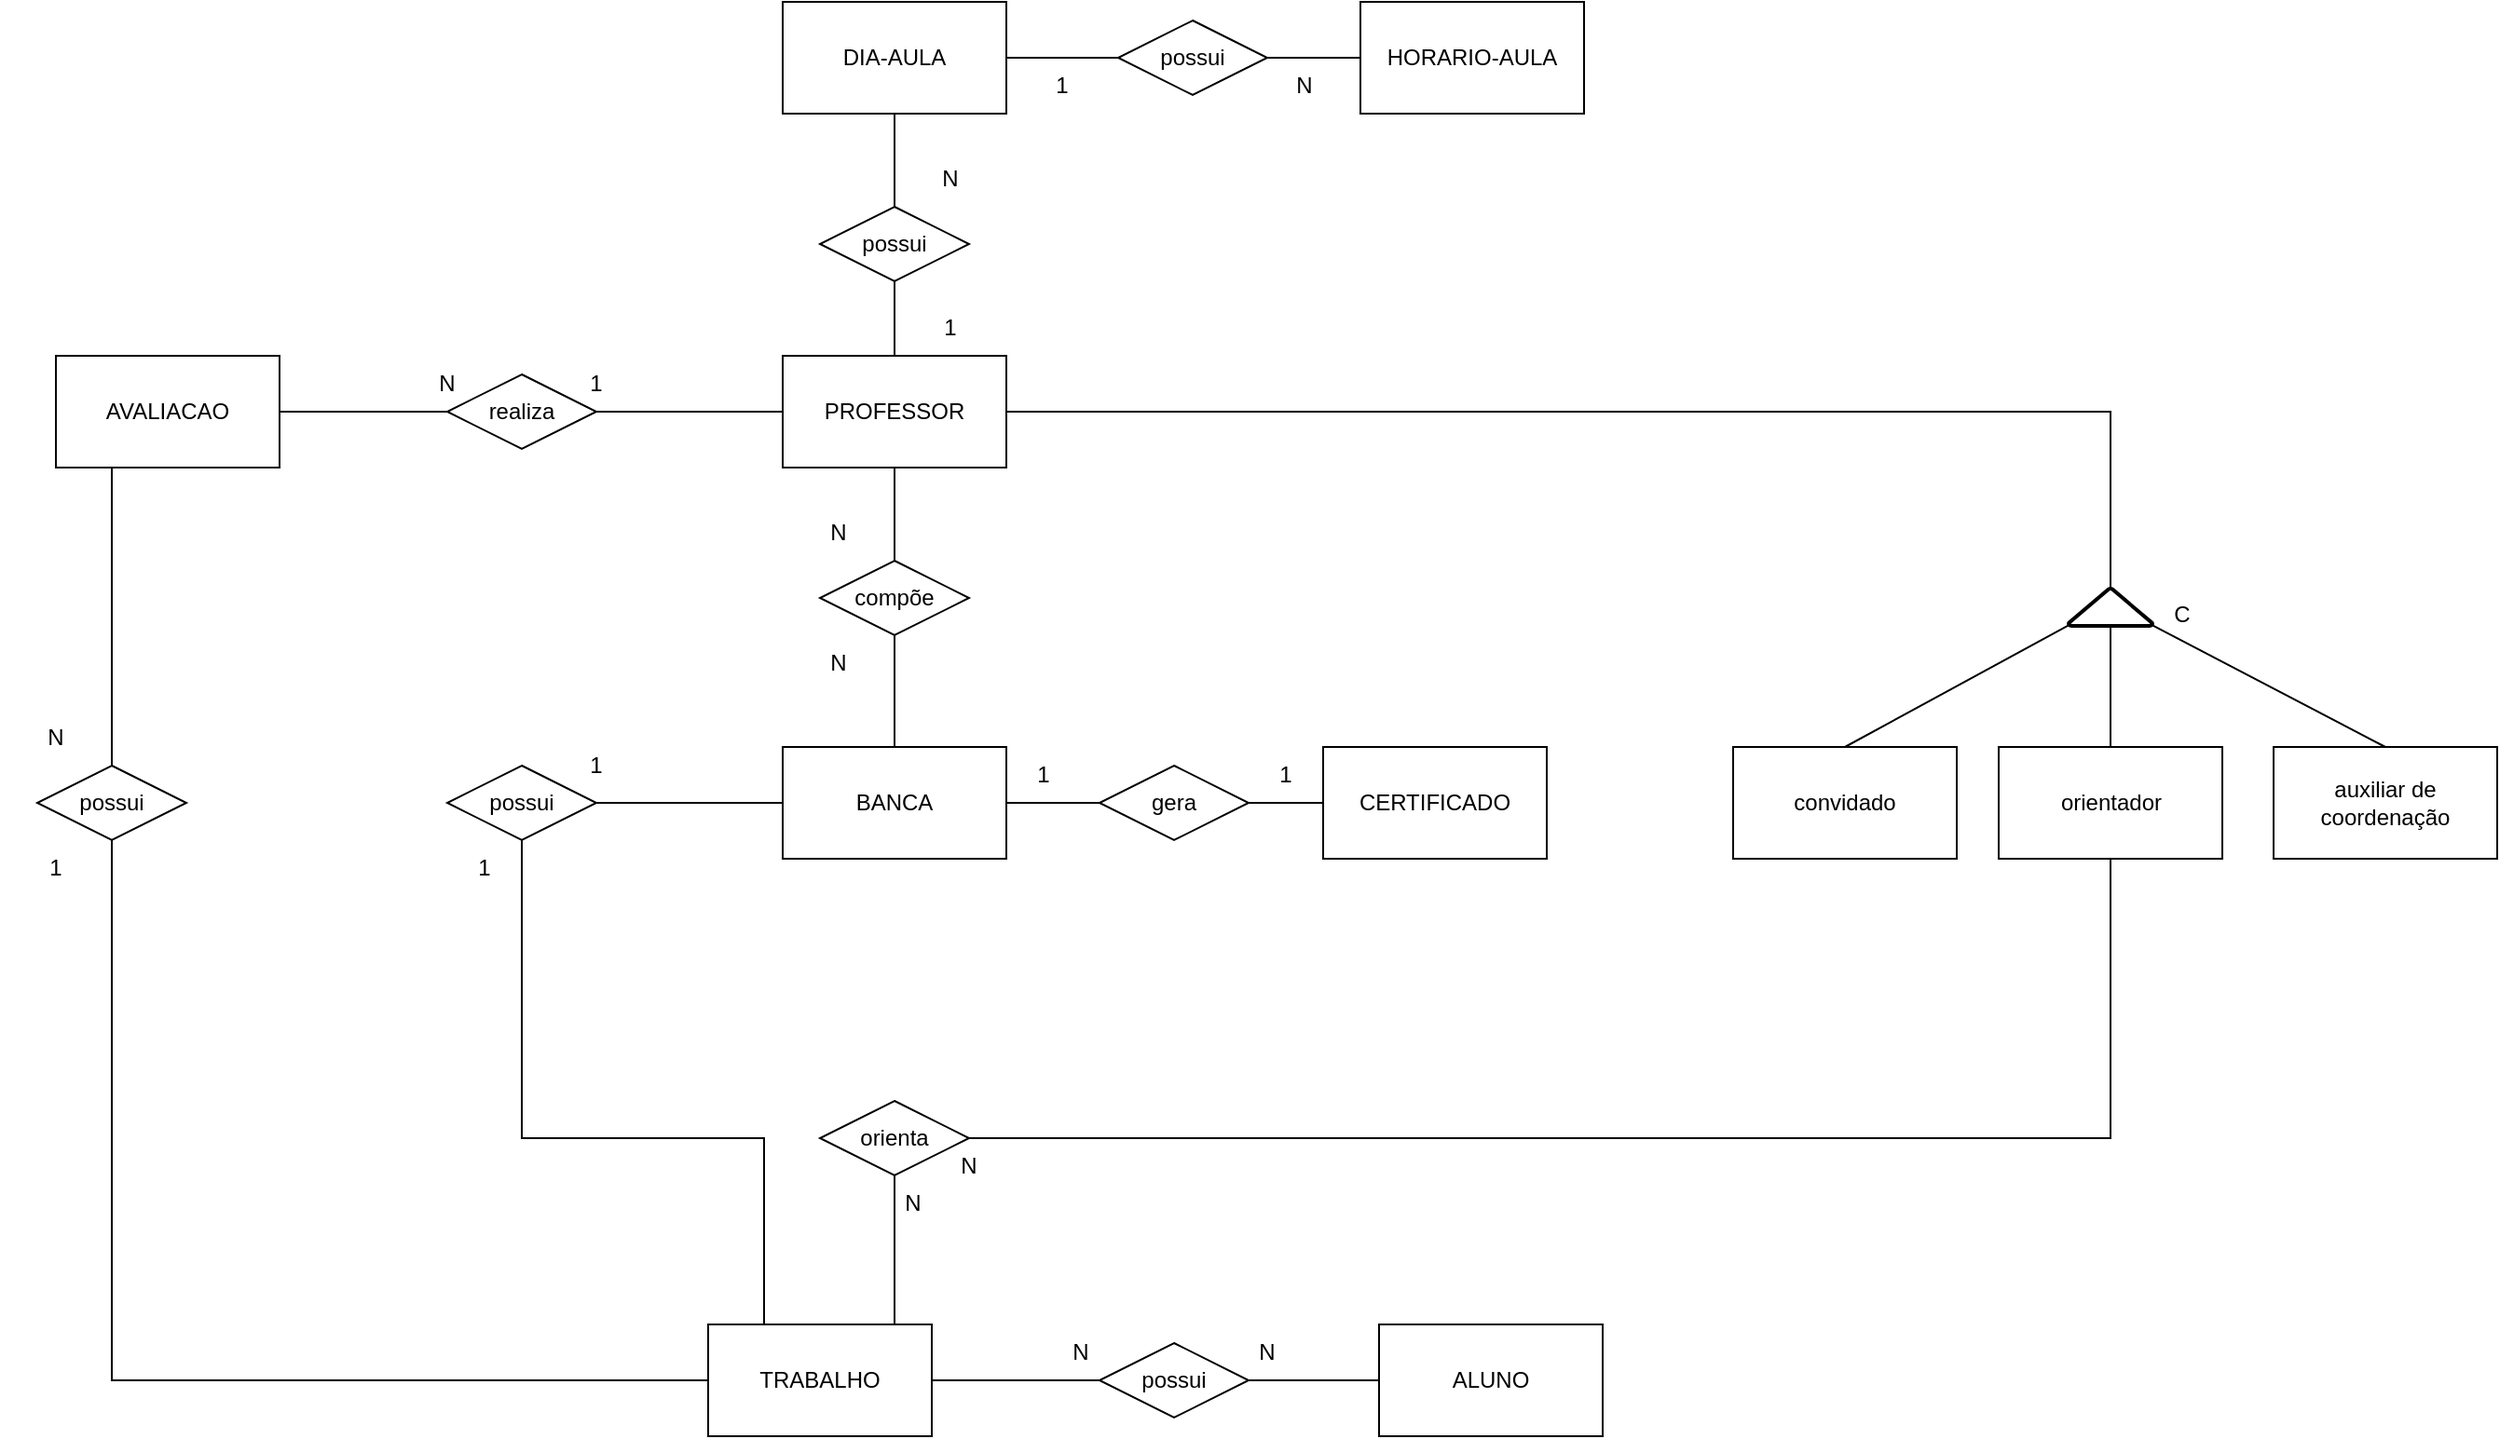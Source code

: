 <mxfile version="21.6.8" pages="2">
  <diagram name="modelo_conceitual" id="dXBV7LfU1CwSF59GYVCx">
    <mxGraphModel dx="1434" dy="1915" grid="1" gridSize="10" guides="1" tooltips="1" connect="1" arrows="1" fold="1" page="1" pageScale="1" pageWidth="827" pageHeight="1169" math="0" shadow="0">
      <root>
        <mxCell id="0" />
        <mxCell id="1" parent="0" />
        <mxCell id="VryAPuEKhXuBB2nquGHK-21" style="edgeStyle=orthogonalEdgeStyle;shape=connector;rounded=0;orthogonalLoop=1;jettySize=auto;html=1;entryX=0;entryY=0.5;entryDx=0;entryDy=0;labelBackgroundColor=default;strokeColor=default;fontFamily=Helvetica;fontSize=11;fontColor=default;endArrow=none;endFill=0;" parent="1" source="VryAPuEKhXuBB2nquGHK-32" target="VryAPuEKhXuBB2nquGHK-3" edge="1">
          <mxGeometry relative="1" as="geometry">
            <mxPoint x="820" y="230" as="targetPoint" />
          </mxGeometry>
        </mxCell>
        <mxCell id="VryAPuEKhXuBB2nquGHK-1" value="TRABALHO" style="rounded=0;whiteSpace=wrap;html=1;" parent="1" vertex="1">
          <mxGeometry x="780" y="200" width="120" height="60" as="geometry" />
        </mxCell>
        <mxCell id="VryAPuEKhXuBB2nquGHK-3" value="ALUNO" style="rounded=0;whiteSpace=wrap;html=1;" parent="1" vertex="1">
          <mxGeometry x="1140" y="200" width="120" height="60" as="geometry" />
        </mxCell>
        <mxCell id="VryAPuEKhXuBB2nquGHK-26" style="edgeStyle=orthogonalEdgeStyle;shape=connector;rounded=0;orthogonalLoop=1;jettySize=auto;html=1;entryX=0.5;entryY=0;entryDx=0;entryDy=0;labelBackgroundColor=default;strokeColor=default;fontFamily=Helvetica;fontSize=11;fontColor=default;endArrow=none;endFill=0;" parent="1" source="VryAPuEKhXuBB2nquGHK-30" edge="1">
          <mxGeometry relative="1" as="geometry">
            <mxPoint x="880" y="200" as="targetPoint" />
          </mxGeometry>
        </mxCell>
        <mxCell id="gcTHAqOvHNP9olXAU4CA-4" style="edgeStyle=orthogonalEdgeStyle;rounded=0;orthogonalLoop=1;jettySize=auto;html=1;entryX=0.5;entryY=1;entryDx=0;entryDy=0;endArrow=none;endFill=0;" parent="1" source="VryAPuEKhXuBB2nquGHK-4" target="gcTHAqOvHNP9olXAU4CA-2" edge="1">
          <mxGeometry relative="1" as="geometry" />
        </mxCell>
        <mxCell id="VryAPuEKhXuBB2nquGHK-4" value="PROFESSOR" style="rounded=0;whiteSpace=wrap;html=1;" parent="1" vertex="1">
          <mxGeometry x="820" y="-320" width="120" height="60" as="geometry" />
        </mxCell>
        <mxCell id="VryAPuEKhXuBB2nquGHK-43" style="edgeStyle=orthogonalEdgeStyle;shape=connector;rounded=0;orthogonalLoop=1;jettySize=auto;html=1;entryX=0.25;entryY=0;entryDx=0;entryDy=0;labelBackgroundColor=default;strokeColor=default;fontFamily=Helvetica;fontSize=11;fontColor=default;endArrow=none;endFill=0;" parent="1" source="VryAPuEKhXuBB2nquGHK-44" target="VryAPuEKhXuBB2nquGHK-1" edge="1">
          <mxGeometry relative="1" as="geometry">
            <Array as="points">
              <mxPoint x="680" y="100" />
              <mxPoint x="810" y="100" />
            </Array>
          </mxGeometry>
        </mxCell>
        <mxCell id="XcfXm6WalEXo6TO5PLhB-7" style="edgeStyle=orthogonalEdgeStyle;rounded=0;orthogonalLoop=1;jettySize=auto;html=1;entryX=0;entryY=0.5;entryDx=0;entryDy=0;strokeWidth=1;endArrow=none;endFill=0;" parent="1" source="VryAPuEKhXuBB2nquGHK-5" target="XcfXm6WalEXo6TO5PLhB-2" edge="1">
          <mxGeometry relative="1" as="geometry" />
        </mxCell>
        <mxCell id="VryAPuEKhXuBB2nquGHK-5" value="BANCA" style="rounded=0;whiteSpace=wrap;html=1;" parent="1" vertex="1">
          <mxGeometry x="820" y="-110" width="120" height="60" as="geometry" />
        </mxCell>
        <mxCell id="VryAPuEKhXuBB2nquGHK-24" style="edgeStyle=orthogonalEdgeStyle;shape=connector;rounded=0;orthogonalLoop=1;jettySize=auto;html=1;entryX=0;entryY=0.5;entryDx=0;entryDy=0;labelBackgroundColor=default;strokeColor=default;fontFamily=Helvetica;fontSize=11;fontColor=default;endArrow=none;endFill=0;exitX=1;exitY=0;exitDx=0;exitDy=0;" parent="1" source="xQpX1O-wk2X8rewVjLS0-5" target="VryAPuEKhXuBB2nquGHK-1" edge="1">
          <mxGeometry relative="1" as="geometry">
            <mxPoint x="150" y="-10" as="sourcePoint" />
            <mxPoint x="460" y="210" as="targetPoint" />
            <Array as="points">
              <mxPoint x="460" y="230" />
            </Array>
          </mxGeometry>
        </mxCell>
        <mxCell id="VryAPuEKhXuBB2nquGHK-6" value="AVALIACAO" style="rounded=0;whiteSpace=wrap;html=1;" parent="1" vertex="1">
          <mxGeometry x="430" y="-320" width="120" height="60" as="geometry" />
        </mxCell>
        <mxCell id="VryAPuEKhXuBB2nquGHK-27" value="" style="edgeStyle=orthogonalEdgeStyle;shape=connector;rounded=0;orthogonalLoop=1;jettySize=auto;html=1;entryX=0;entryY=0.5;entryDx=0;entryDy=0;labelBackgroundColor=default;strokeColor=default;fontFamily=Helvetica;fontSize=11;fontColor=default;endArrow=none;endFill=0;" parent="1" source="VryAPuEKhXuBB2nquGHK-6" target="VryAPuEKhXuBB2nquGHK-19" edge="1">
          <mxGeometry relative="1" as="geometry">
            <mxPoint x="550" y="-290" as="sourcePoint" />
            <mxPoint x="790" y="-290" as="targetPoint" />
          </mxGeometry>
        </mxCell>
        <mxCell id="AKIAGgmioR0Wmz8k8eDt-1" style="edgeStyle=orthogonalEdgeStyle;rounded=0;orthogonalLoop=1;jettySize=auto;html=1;entryX=0;entryY=0.5;entryDx=0;entryDy=0;endArrow=none;endFill=0;" parent="1" source="VryAPuEKhXuBB2nquGHK-19" target="VryAPuEKhXuBB2nquGHK-4" edge="1">
          <mxGeometry relative="1" as="geometry" />
        </mxCell>
        <mxCell id="VryAPuEKhXuBB2nquGHK-19" value="realiza" style="rhombus;whiteSpace=wrap;html=1;" parent="1" vertex="1">
          <mxGeometry x="640" y="-310" width="80" height="40" as="geometry" />
        </mxCell>
        <mxCell id="VryAPuEKhXuBB2nquGHK-31" value="" style="edgeStyle=orthogonalEdgeStyle;shape=connector;rounded=0;orthogonalLoop=1;jettySize=auto;html=1;entryX=1;entryY=0.5;entryDx=0;entryDy=0;labelBackgroundColor=default;strokeColor=default;fontFamily=Helvetica;fontSize=11;fontColor=default;endArrow=none;endFill=0;exitX=0.5;exitY=1;exitDx=0;exitDy=0;" parent="1" source="AKIAGgmioR0Wmz8k8eDt-5" target="VryAPuEKhXuBB2nquGHK-30" edge="1">
          <mxGeometry relative="1" as="geometry">
            <mxPoint x="1070" y="-110" as="sourcePoint" />
            <mxPoint x="850" y="230" as="targetPoint" />
            <Array as="points">
              <mxPoint x="1533" y="100" />
            </Array>
          </mxGeometry>
        </mxCell>
        <mxCell id="VryAPuEKhXuBB2nquGHK-30" value="orienta" style="rhombus;whiteSpace=wrap;html=1;" parent="1" vertex="1">
          <mxGeometry x="840" y="80" width="80" height="40" as="geometry" />
        </mxCell>
        <mxCell id="VryAPuEKhXuBB2nquGHK-33" value="" style="edgeStyle=orthogonalEdgeStyle;shape=connector;rounded=0;orthogonalLoop=1;jettySize=auto;html=1;entryX=0;entryY=0.5;entryDx=0;entryDy=0;labelBackgroundColor=default;strokeColor=default;fontFamily=Helvetica;fontSize=11;fontColor=default;endArrow=none;endFill=0;" parent="1" source="VryAPuEKhXuBB2nquGHK-1" target="VryAPuEKhXuBB2nquGHK-32" edge="1">
          <mxGeometry relative="1" as="geometry">
            <mxPoint x="900" y="230" as="sourcePoint" />
            <mxPoint x="1140" y="230" as="targetPoint" />
          </mxGeometry>
        </mxCell>
        <mxCell id="VryAPuEKhXuBB2nquGHK-32" value="possui" style="rhombus;whiteSpace=wrap;html=1;" parent="1" vertex="1">
          <mxGeometry x="990" y="210" width="80" height="40" as="geometry" />
        </mxCell>
        <mxCell id="VryAPuEKhXuBB2nquGHK-35" value="" style="edgeStyle=orthogonalEdgeStyle;shape=connector;rounded=0;orthogonalLoop=1;jettySize=auto;html=1;entryX=0.5;entryY=0;entryDx=0;entryDy=0;labelBackgroundColor=default;strokeColor=default;fontFamily=Helvetica;fontSize=11;fontColor=default;endArrow=none;endFill=0;exitX=0.25;exitY=1;exitDx=0;exitDy=0;" parent="1" source="VryAPuEKhXuBB2nquGHK-6" target="VryAPuEKhXuBB2nquGHK-34" edge="1">
          <mxGeometry relative="1" as="geometry">
            <mxPoint x="490" y="-20" as="sourcePoint" />
            <mxPoint x="490" y="170" as="targetPoint" />
          </mxGeometry>
        </mxCell>
        <mxCell id="VryAPuEKhXuBB2nquGHK-34" value="possui" style="rhombus;whiteSpace=wrap;html=1;" parent="1" vertex="1">
          <mxGeometry x="420" y="-100" width="80" height="40" as="geometry" />
        </mxCell>
        <mxCell id="xQpX1O-wk2X8rewVjLS0-1" style="edgeStyle=orthogonalEdgeStyle;rounded=0;orthogonalLoop=1;jettySize=auto;html=1;exitX=0.5;exitY=1;exitDx=0;exitDy=0;entryX=0.5;entryY=0;entryDx=0;entryDy=0;endArrow=none;endFill=0;" parent="1" source="VryAPuEKhXuBB2nquGHK-41" target="VryAPuEKhXuBB2nquGHK-5" edge="1">
          <mxGeometry relative="1" as="geometry" />
        </mxCell>
        <mxCell id="y0ox88dJmqK1fQtms9q_-2" style="edgeStyle=orthogonalEdgeStyle;rounded=0;orthogonalLoop=1;jettySize=auto;html=1;entryX=0.5;entryY=1;entryDx=0;entryDy=0;endArrow=none;endFill=0;" parent="1" source="VryAPuEKhXuBB2nquGHK-41" target="VryAPuEKhXuBB2nquGHK-4" edge="1">
          <mxGeometry relative="1" as="geometry">
            <mxPoint x="680" y="-150" as="targetPoint" />
          </mxGeometry>
        </mxCell>
        <mxCell id="VryAPuEKhXuBB2nquGHK-41" value="compõe" style="rhombus;whiteSpace=wrap;html=1;" parent="1" vertex="1">
          <mxGeometry x="840" y="-210" width="80" height="40" as="geometry" />
        </mxCell>
        <mxCell id="AKIAGgmioR0Wmz8k8eDt-3" style="edgeStyle=orthogonalEdgeStyle;rounded=0;orthogonalLoop=1;jettySize=auto;html=1;entryX=0;entryY=0.5;entryDx=0;entryDy=0;endArrow=none;endFill=0;" parent="1" source="VryAPuEKhXuBB2nquGHK-44" target="VryAPuEKhXuBB2nquGHK-5" edge="1">
          <mxGeometry relative="1" as="geometry" />
        </mxCell>
        <mxCell id="VryAPuEKhXuBB2nquGHK-44" value="possui" style="rhombus;whiteSpace=wrap;html=1;" parent="1" vertex="1">
          <mxGeometry x="640" y="-100" width="80" height="40" as="geometry" />
        </mxCell>
        <mxCell id="xQpX1O-wk2X8rewVjLS0-2" value="N" style="text;html=1;strokeColor=none;fillColor=none;align=center;verticalAlign=middle;whiteSpace=wrap;rounded=0;" parent="1" vertex="1">
          <mxGeometry x="610" y="-320" width="60" height="30" as="geometry" />
        </mxCell>
        <mxCell id="xQpX1O-wk2X8rewVjLS0-3" value="1" style="text;html=1;strokeColor=none;fillColor=none;align=center;verticalAlign=middle;whiteSpace=wrap;rounded=0;" parent="1" vertex="1">
          <mxGeometry x="690" y="-320" width="60" height="30" as="geometry" />
        </mxCell>
        <mxCell id="xQpX1O-wk2X8rewVjLS0-4" value="N" style="text;html=1;strokeColor=none;fillColor=none;align=center;verticalAlign=middle;whiteSpace=wrap;rounded=0;" parent="1" vertex="1">
          <mxGeometry x="400" y="-130" width="60" height="30" as="geometry" />
        </mxCell>
        <mxCell id="xQpX1O-wk2X8rewVjLS0-5" value="1" style="text;html=1;strokeColor=none;fillColor=none;align=center;verticalAlign=middle;whiteSpace=wrap;rounded=0;" parent="1" vertex="1">
          <mxGeometry x="400" y="-60" width="60" height="30" as="geometry" />
        </mxCell>
        <mxCell id="xQpX1O-wk2X8rewVjLS0-6" value="N" style="text;html=1;strokeColor=none;fillColor=none;align=center;verticalAlign=middle;whiteSpace=wrap;rounded=0;" parent="1" vertex="1">
          <mxGeometry x="820" y="-240" width="60" height="30" as="geometry" />
        </mxCell>
        <mxCell id="xQpX1O-wk2X8rewVjLS0-7" value="N" style="text;html=1;strokeColor=none;fillColor=none;align=center;verticalAlign=middle;whiteSpace=wrap;rounded=0;" parent="1" vertex="1">
          <mxGeometry x="820" y="-170" width="60" height="30" as="geometry" />
        </mxCell>
        <mxCell id="xQpX1O-wk2X8rewVjLS0-8" value="1" style="text;html=1;strokeColor=none;fillColor=none;align=center;verticalAlign=middle;whiteSpace=wrap;rounded=0;" parent="1" vertex="1">
          <mxGeometry x="630" y="-60" width="60" height="30" as="geometry" />
        </mxCell>
        <mxCell id="xQpX1O-wk2X8rewVjLS0-9" value="1" style="text;html=1;strokeColor=none;fillColor=none;align=center;verticalAlign=middle;whiteSpace=wrap;rounded=0;" parent="1" vertex="1">
          <mxGeometry x="690" y="-115" width="60" height="30" as="geometry" />
        </mxCell>
        <mxCell id="xQpX1O-wk2X8rewVjLS0-10" value="N" style="text;html=1;strokeColor=none;fillColor=none;align=center;verticalAlign=middle;whiteSpace=wrap;rounded=0;" parent="1" vertex="1">
          <mxGeometry x="860" y="120" width="60" height="30" as="geometry" />
        </mxCell>
        <mxCell id="xQpX1O-wk2X8rewVjLS0-11" value="N" style="text;html=1;strokeColor=none;fillColor=none;align=center;verticalAlign=middle;whiteSpace=wrap;rounded=0;" parent="1" vertex="1">
          <mxGeometry x="890" y="100" width="60" height="30" as="geometry" />
        </mxCell>
        <mxCell id="ipfqILDfB-mwOmLKg-m2-5" value="&lt;div&gt;convidado&lt;br&gt;&lt;/div&gt;" style="rounded=0;whiteSpace=wrap;html=1;" parent="1" vertex="1">
          <mxGeometry x="1330" y="-110" width="120" height="60" as="geometry" />
        </mxCell>
        <mxCell id="o5kb52QhOw1-ioOknhIQ-1" value="N" style="text;html=1;strokeColor=none;fillColor=none;align=center;verticalAlign=middle;whiteSpace=wrap;rounded=0;" parent="1" vertex="1">
          <mxGeometry x="1050" y="200" width="60" height="30" as="geometry" />
        </mxCell>
        <mxCell id="o5kb52QhOw1-ioOknhIQ-2" value="N" style="text;html=1;strokeColor=none;fillColor=none;align=center;verticalAlign=middle;whiteSpace=wrap;rounded=0;" parent="1" vertex="1">
          <mxGeometry x="950" y="200" width="60" height="30" as="geometry" />
        </mxCell>
        <mxCell id="CTTvXBN9iiYeg6TADpl7-6" style="edgeStyle=orthogonalEdgeStyle;rounded=0;orthogonalLoop=1;jettySize=auto;html=1;entryX=1;entryY=0.5;entryDx=0;entryDy=0;endArrow=none;endFill=0;exitX=0.5;exitY=0;exitDx=0;exitDy=0;exitPerimeter=0;" parent="1" source="QHTF1BhRkL0xPhspEQkQ-1" target="VryAPuEKhXuBB2nquGHK-4" edge="1">
          <mxGeometry relative="1" as="geometry">
            <Array as="points">
              <mxPoint x="1533" y="-290" />
            </Array>
          </mxGeometry>
        </mxCell>
        <mxCell id="QHTF1BhRkL0xPhspEQkQ-1" value="" style="strokeWidth=2;html=1;shape=mxgraph.flowchart.extract_or_measurement;whiteSpace=wrap;" parent="1" vertex="1">
          <mxGeometry x="1510" y="-195" width="45" height="20" as="geometry" />
        </mxCell>
        <mxCell id="CTTvXBN9iiYeg6TADpl7-7" style="edgeStyle=orthogonalEdgeStyle;rounded=0;orthogonalLoop=1;jettySize=auto;html=1;entryX=0.5;entryY=1;entryDx=0;entryDy=0;entryPerimeter=0;endArrow=none;endFill=0;" parent="1" source="AKIAGgmioR0Wmz8k8eDt-5" target="QHTF1BhRkL0xPhspEQkQ-1" edge="1">
          <mxGeometry relative="1" as="geometry" />
        </mxCell>
        <mxCell id="AKIAGgmioR0Wmz8k8eDt-5" value="&lt;div&gt;orientador&lt;br&gt;&lt;/div&gt;" style="rounded=0;whiteSpace=wrap;html=1;" parent="1" vertex="1">
          <mxGeometry x="1472.5" y="-110" width="120" height="60" as="geometry" />
        </mxCell>
        <mxCell id="AKIAGgmioR0Wmz8k8eDt-6" value="&lt;div&gt;auxiliar de coordenação&lt;br&gt;&lt;/div&gt;" style="rounded=0;whiteSpace=wrap;html=1;" parent="1" vertex="1">
          <mxGeometry x="1620" y="-110" width="120" height="60" as="geometry" />
        </mxCell>
        <mxCell id="AKIAGgmioR0Wmz8k8eDt-7" value="" style="endArrow=none;html=1;rounded=0;entryX=0.01;entryY=0.97;entryDx=0;entryDy=0;entryPerimeter=0;exitX=0.5;exitY=0;exitDx=0;exitDy=0;" parent="1" source="ipfqILDfB-mwOmLKg-m2-5" target="QHTF1BhRkL0xPhspEQkQ-1" edge="1">
          <mxGeometry width="50" height="50" relative="1" as="geometry">
            <mxPoint x="1420" y="-95" as="sourcePoint" />
            <mxPoint x="1470" y="-145" as="targetPoint" />
          </mxGeometry>
        </mxCell>
        <mxCell id="AKIAGgmioR0Wmz8k8eDt-9" value="" style="endArrow=none;html=1;rounded=0;entryX=0.99;entryY=0.97;entryDx=0;entryDy=0;entryPerimeter=0;exitX=0.5;exitY=0;exitDx=0;exitDy=0;" parent="1" source="AKIAGgmioR0Wmz8k8eDt-6" target="QHTF1BhRkL0xPhspEQkQ-1" edge="1">
          <mxGeometry width="50" height="50" relative="1" as="geometry">
            <mxPoint x="1720" y="-155" as="sourcePoint" />
            <mxPoint x="1720" y="-245" as="targetPoint" />
          </mxGeometry>
        </mxCell>
        <mxCell id="AKIAGgmioR0Wmz8k8eDt-11" value="C" style="text;html=1;strokeColor=none;fillColor=none;align=center;verticalAlign=middle;whiteSpace=wrap;rounded=0;" parent="1" vertex="1">
          <mxGeometry x="1541" y="-196" width="60" height="30" as="geometry" />
        </mxCell>
        <mxCell id="XcfXm6WalEXo6TO5PLhB-1" value="CERTIFICADO" style="rounded=0;whiteSpace=wrap;html=1;" parent="1" vertex="1">
          <mxGeometry x="1110" y="-110" width="120" height="60" as="geometry" />
        </mxCell>
        <mxCell id="XcfXm6WalEXo6TO5PLhB-8" style="edgeStyle=orthogonalEdgeStyle;rounded=0;orthogonalLoop=1;jettySize=auto;html=1;entryX=0;entryY=0.5;entryDx=0;entryDy=0;endArrow=none;endFill=0;" parent="1" source="XcfXm6WalEXo6TO5PLhB-2" target="XcfXm6WalEXo6TO5PLhB-1" edge="1">
          <mxGeometry relative="1" as="geometry" />
        </mxCell>
        <mxCell id="XcfXm6WalEXo6TO5PLhB-2" value="gera" style="rhombus;whiteSpace=wrap;html=1;" parent="1" vertex="1">
          <mxGeometry x="990" y="-100" width="80" height="40" as="geometry" />
        </mxCell>
        <mxCell id="XcfXm6WalEXo6TO5PLhB-5" value="1" style="text;html=1;strokeColor=none;fillColor=none;align=center;verticalAlign=middle;whiteSpace=wrap;rounded=0;" parent="1" vertex="1">
          <mxGeometry x="1060" y="-110" width="60" height="30" as="geometry" />
        </mxCell>
        <mxCell id="XcfXm6WalEXo6TO5PLhB-6" value="1" style="text;html=1;strokeColor=none;fillColor=none;align=center;verticalAlign=middle;whiteSpace=wrap;rounded=0;" parent="1" vertex="1">
          <mxGeometry x="930" y="-110" width="60" height="30" as="geometry" />
        </mxCell>
        <mxCell id="jpgni9hkz-zFZeuv8nXI-2" style="edgeStyle=orthogonalEdgeStyle;rounded=0;orthogonalLoop=1;jettySize=auto;html=1;entryX=0;entryY=0.5;entryDx=0;entryDy=0;endArrow=none;endFill=0;" parent="1" source="gcTHAqOvHNP9olXAU4CA-1" target="jpgni9hkz-zFZeuv8nXI-1" edge="1">
          <mxGeometry relative="1" as="geometry" />
        </mxCell>
        <mxCell id="gcTHAqOvHNP9olXAU4CA-1" value="DIA-AULA" style="rounded=0;whiteSpace=wrap;html=1;" parent="1" vertex="1">
          <mxGeometry x="820" y="-510" width="120" height="60" as="geometry" />
        </mxCell>
        <mxCell id="gcTHAqOvHNP9olXAU4CA-3" style="edgeStyle=orthogonalEdgeStyle;rounded=0;orthogonalLoop=1;jettySize=auto;html=1;entryX=0.5;entryY=1;entryDx=0;entryDy=0;endArrow=none;endFill=0;" parent="1" source="gcTHAqOvHNP9olXAU4CA-2" target="gcTHAqOvHNP9olXAU4CA-1" edge="1">
          <mxGeometry relative="1" as="geometry" />
        </mxCell>
        <mxCell id="gcTHAqOvHNP9olXAU4CA-2" value="possui" style="rhombus;whiteSpace=wrap;html=1;" parent="1" vertex="1">
          <mxGeometry x="840" y="-400" width="80" height="40" as="geometry" />
        </mxCell>
        <mxCell id="gcTHAqOvHNP9olXAU4CA-5" value="N" style="text;html=1;strokeColor=none;fillColor=none;align=center;verticalAlign=middle;whiteSpace=wrap;rounded=0;" parent="1" vertex="1">
          <mxGeometry x="880" y="-430" width="60" height="30" as="geometry" />
        </mxCell>
        <mxCell id="gcTHAqOvHNP9olXAU4CA-6" value="1" style="text;html=1;strokeColor=none;fillColor=none;align=center;verticalAlign=middle;whiteSpace=wrap;rounded=0;" parent="1" vertex="1">
          <mxGeometry x="880" y="-350" width="60" height="30" as="geometry" />
        </mxCell>
        <mxCell id="etJe3rPbqjTSPkrcvYCk-1" value="HORARIO-AULA" style="rounded=0;whiteSpace=wrap;html=1;" parent="1" vertex="1">
          <mxGeometry x="1130" y="-510" width="120" height="60" as="geometry" />
        </mxCell>
        <mxCell id="jpgni9hkz-zFZeuv8nXI-3" style="edgeStyle=orthogonalEdgeStyle;rounded=0;orthogonalLoop=1;jettySize=auto;html=1;entryX=0;entryY=0.5;entryDx=0;entryDy=0;endArrow=none;endFill=0;" parent="1" source="jpgni9hkz-zFZeuv8nXI-1" target="etJe3rPbqjTSPkrcvYCk-1" edge="1">
          <mxGeometry relative="1" as="geometry" />
        </mxCell>
        <mxCell id="jpgni9hkz-zFZeuv8nXI-1" value="possui" style="rhombus;whiteSpace=wrap;html=1;" parent="1" vertex="1">
          <mxGeometry x="1000" y="-500" width="80" height="40" as="geometry" />
        </mxCell>
        <mxCell id="jpgni9hkz-zFZeuv8nXI-4" value="N" style="text;html=1;strokeColor=none;fillColor=none;align=center;verticalAlign=middle;whiteSpace=wrap;rounded=0;" parent="1" vertex="1">
          <mxGeometry x="1070" y="-480" width="60" height="30" as="geometry" />
        </mxCell>
        <mxCell id="jpgni9hkz-zFZeuv8nXI-5" value="1" style="text;html=1;strokeColor=none;fillColor=none;align=center;verticalAlign=middle;whiteSpace=wrap;rounded=0;" parent="1" vertex="1">
          <mxGeometry x="940" y="-480" width="60" height="30" as="geometry" />
        </mxCell>
      </root>
    </mxGraphModel>
  </diagram>
  <diagram id="RtW0ooohNXftGfpfP9_e" name="modelo_logico">
    <mxGraphModel dx="2261" dy="1915" grid="1" gridSize="10" guides="1" tooltips="1" connect="1" arrows="1" fold="1" page="1" pageScale="1" pageWidth="827" pageHeight="1169" math="0" shadow="0">
      <root>
        <mxCell id="0" />
        <mxCell id="1" parent="0" />
        <mxCell id="4slNiZzoAtyGW7wbK6N_-57" value="PROFESSOR" style="shape=table;startSize=30;container=1;collapsible=1;childLayout=tableLayout;fixedRows=1;rowLines=0;fontStyle=1;align=center;resizeLast=1;html=1;whiteSpace=wrap;fillColor=#d5e8d4;strokeColor=#82b366;" parent="1" vertex="1">
          <mxGeometry x="170" y="-30" width="180.0" height="120" as="geometry">
            <mxRectangle x="320" y="330" width="80" height="30" as="alternateBounds" />
          </mxGeometry>
        </mxCell>
        <mxCell id="4slNiZzoAtyGW7wbK6N_-61" value="" style="shape=tableRow;horizontal=0;startSize=0;swimlaneHead=0;swimlaneBody=0;fillColor=none;collapsible=0;dropTarget=0;points=[[0,0.5],[1,0.5]];portConstraint=eastwest;top=0;left=0;right=0;bottom=1;html=1;" parent="4slNiZzoAtyGW7wbK6N_-57" vertex="1">
          <mxGeometry y="30" width="180.0" height="30" as="geometry" />
        </mxCell>
        <mxCell id="4slNiZzoAtyGW7wbK6N_-62" value="PK" style="shape=partialRectangle;connectable=0;fillColor=none;top=0;left=0;bottom=0;right=0;fontStyle=1;overflow=hidden;html=1;whiteSpace=wrap;" parent="4slNiZzoAtyGW7wbK6N_-61" vertex="1">
          <mxGeometry width="60" height="30" as="geometry">
            <mxRectangle width="60" height="30" as="alternateBounds" />
          </mxGeometry>
        </mxCell>
        <mxCell id="4slNiZzoAtyGW7wbK6N_-63" value="idProfessor" style="shape=partialRectangle;connectable=0;fillColor=none;top=0;left=0;bottom=0;right=0;align=left;spacingLeft=6;fontStyle=5;overflow=hidden;html=1;whiteSpace=wrap;" parent="4slNiZzoAtyGW7wbK6N_-61" vertex="1">
          <mxGeometry x="60" width="120.0" height="30" as="geometry">
            <mxRectangle width="120.0" height="30" as="alternateBounds" />
          </mxGeometry>
        </mxCell>
        <mxCell id="4slNiZzoAtyGW7wbK6N_-64" value="" style="shape=tableRow;horizontal=0;startSize=0;swimlaneHead=0;swimlaneBody=0;fillColor=none;collapsible=0;dropTarget=0;points=[[0,0.5],[1,0.5]];portConstraint=eastwest;top=0;left=0;right=0;bottom=0;html=1;" parent="4slNiZzoAtyGW7wbK6N_-57" vertex="1">
          <mxGeometry y="60" width="180.0" height="30" as="geometry" />
        </mxCell>
        <mxCell id="4slNiZzoAtyGW7wbK6N_-65" value="" style="shape=partialRectangle;connectable=0;fillColor=none;top=0;left=0;bottom=0;right=0;editable=1;overflow=hidden;html=1;whiteSpace=wrap;" parent="4slNiZzoAtyGW7wbK6N_-64" vertex="1">
          <mxGeometry width="60" height="30" as="geometry">
            <mxRectangle width="60" height="30" as="alternateBounds" />
          </mxGeometry>
        </mxCell>
        <mxCell id="4slNiZzoAtyGW7wbK6N_-66" value="Nome" style="shape=partialRectangle;connectable=0;fillColor=none;top=0;left=0;bottom=0;right=0;align=left;spacingLeft=6;overflow=hidden;html=1;whiteSpace=wrap;" parent="4slNiZzoAtyGW7wbK6N_-64" vertex="1">
          <mxGeometry x="60" width="120.0" height="30" as="geometry">
            <mxRectangle width="120.0" height="30" as="alternateBounds" />
          </mxGeometry>
        </mxCell>
        <mxCell id="4slNiZzoAtyGW7wbK6N_-67" value="" style="shape=tableRow;horizontal=0;startSize=0;swimlaneHead=0;swimlaneBody=0;fillColor=none;collapsible=0;dropTarget=0;points=[[0,0.5],[1,0.5]];portConstraint=eastwest;top=0;left=0;right=0;bottom=0;html=1;" parent="4slNiZzoAtyGW7wbK6N_-57" vertex="1">
          <mxGeometry y="90" width="180.0" height="30" as="geometry" />
        </mxCell>
        <mxCell id="4slNiZzoAtyGW7wbK6N_-68" value="" style="shape=partialRectangle;connectable=0;fillColor=none;top=0;left=0;bottom=0;right=0;editable=1;overflow=hidden;html=1;whiteSpace=wrap;" parent="4slNiZzoAtyGW7wbK6N_-67" vertex="1">
          <mxGeometry width="60" height="30" as="geometry">
            <mxRectangle width="60" height="30" as="alternateBounds" />
          </mxGeometry>
        </mxCell>
        <mxCell id="4slNiZzoAtyGW7wbK6N_-69" value="e-Mail" style="shape=partialRectangle;connectable=0;fillColor=none;top=0;left=0;bottom=0;right=0;align=left;spacingLeft=6;overflow=hidden;html=1;whiteSpace=wrap;" parent="4slNiZzoAtyGW7wbK6N_-67" vertex="1">
          <mxGeometry x="60" width="120.0" height="30" as="geometry">
            <mxRectangle width="120.0" height="30" as="alternateBounds" />
          </mxGeometry>
        </mxCell>
        <mxCell id="4slNiZzoAtyGW7wbK6N_-207" value="" style="edgeStyle=entityRelationEdgeStyle;fontSize=12;html=1;endArrow=ERoneToMany;rounded=0;" parent="1" source="4slNiZzoAtyGW7wbK6N_-61" target="ygUNU5e9DCOtm-Byanlt-8" edge="1">
          <mxGeometry width="100" height="100" relative="1" as="geometry">
            <mxPoint x="410" y="80" as="sourcePoint" />
            <mxPoint x="350" y="-85" as="targetPoint" />
          </mxGeometry>
        </mxCell>
        <mxCell id="1YhN6j1r-1prUdyuXXBl-1" value="TRABALHO" style="shape=table;startSize=30;container=1;collapsible=1;childLayout=tableLayout;fixedRows=1;rowLines=0;fontStyle=1;align=center;resizeLast=1;html=1;whiteSpace=wrap;fillColor=#d5e8d4;strokeColor=#82b366;" parent="1" vertex="1">
          <mxGeometry x="-400" y="110" width="180" height="150" as="geometry" />
        </mxCell>
        <mxCell id="1YhN6j1r-1prUdyuXXBl-5" value="" style="shape=tableRow;horizontal=0;startSize=0;swimlaneHead=0;swimlaneBody=0;fillColor=none;collapsible=0;dropTarget=0;points=[[0,0.5],[1,0.5]];portConstraint=eastwest;top=0;left=0;right=0;bottom=1;html=1;" parent="1YhN6j1r-1prUdyuXXBl-1" vertex="1">
          <mxGeometry y="30" width="180" height="30" as="geometry" />
        </mxCell>
        <mxCell id="1YhN6j1r-1prUdyuXXBl-6" value="PK" style="shape=partialRectangle;connectable=0;fillColor=none;top=0;left=0;bottom=0;right=0;fontStyle=1;overflow=hidden;html=1;whiteSpace=wrap;" parent="1YhN6j1r-1prUdyuXXBl-5" vertex="1">
          <mxGeometry width="60" height="30" as="geometry">
            <mxRectangle width="60" height="30" as="alternateBounds" />
          </mxGeometry>
        </mxCell>
        <mxCell id="1YhN6j1r-1prUdyuXXBl-7" value="idTrabalho" style="shape=partialRectangle;connectable=0;fillColor=none;top=0;left=0;bottom=0;right=0;align=left;spacingLeft=6;fontStyle=5;overflow=hidden;html=1;whiteSpace=wrap;" parent="1YhN6j1r-1prUdyuXXBl-5" vertex="1">
          <mxGeometry x="60" width="120" height="30" as="geometry">
            <mxRectangle width="120" height="30" as="alternateBounds" />
          </mxGeometry>
        </mxCell>
        <mxCell id="1YhN6j1r-1prUdyuXXBl-8" value="" style="shape=tableRow;horizontal=0;startSize=0;swimlaneHead=0;swimlaneBody=0;fillColor=none;collapsible=0;dropTarget=0;points=[[0,0.5],[1,0.5]];portConstraint=eastwest;top=0;left=0;right=0;bottom=0;html=1;" parent="1YhN6j1r-1prUdyuXXBl-1" vertex="1">
          <mxGeometry y="60" width="180" height="30" as="geometry" />
        </mxCell>
        <mxCell id="1YhN6j1r-1prUdyuXXBl-9" value="" style="shape=partialRectangle;connectable=0;fillColor=none;top=0;left=0;bottom=0;right=0;editable=1;overflow=hidden;html=1;whiteSpace=wrap;" parent="1YhN6j1r-1prUdyuXXBl-8" vertex="1">
          <mxGeometry width="60" height="30" as="geometry">
            <mxRectangle width="60" height="30" as="alternateBounds" />
          </mxGeometry>
        </mxCell>
        <mxCell id="1YhN6j1r-1prUdyuXXBl-10" value="titulo" style="shape=partialRectangle;connectable=0;fillColor=none;top=0;left=0;bottom=0;right=0;align=left;spacingLeft=6;overflow=hidden;html=1;whiteSpace=wrap;" parent="1YhN6j1r-1prUdyuXXBl-8" vertex="1">
          <mxGeometry x="60" width="120" height="30" as="geometry">
            <mxRectangle width="120" height="30" as="alternateBounds" />
          </mxGeometry>
        </mxCell>
        <mxCell id="1YhN6j1r-1prUdyuXXBl-11" value="" style="shape=tableRow;horizontal=0;startSize=0;swimlaneHead=0;swimlaneBody=0;fillColor=none;collapsible=0;dropTarget=0;points=[[0,0.5],[1,0.5]];portConstraint=eastwest;top=0;left=0;right=0;bottom=0;html=1;" parent="1YhN6j1r-1prUdyuXXBl-1" vertex="1">
          <mxGeometry y="90" width="180" height="30" as="geometry" />
        </mxCell>
        <mxCell id="1YhN6j1r-1prUdyuXXBl-12" value="" style="shape=partialRectangle;connectable=0;fillColor=none;top=0;left=0;bottom=0;right=0;editable=1;overflow=hidden;html=1;whiteSpace=wrap;" parent="1YhN6j1r-1prUdyuXXBl-11" vertex="1">
          <mxGeometry width="60" height="30" as="geometry">
            <mxRectangle width="60" height="30" as="alternateBounds" />
          </mxGeometry>
        </mxCell>
        <mxCell id="1YhN6j1r-1prUdyuXXBl-13" value="descricao" style="shape=partialRectangle;connectable=0;fillColor=none;top=0;left=0;bottom=0;right=0;align=left;spacingLeft=6;overflow=hidden;html=1;whiteSpace=wrap;" parent="1YhN6j1r-1prUdyuXXBl-11" vertex="1">
          <mxGeometry x="60" width="120" height="30" as="geometry">
            <mxRectangle width="120" height="30" as="alternateBounds" />
          </mxGeometry>
        </mxCell>
        <mxCell id="1YhN6j1r-1prUdyuXXBl-14" value="" style="shape=tableRow;horizontal=0;startSize=0;swimlaneHead=0;swimlaneBody=0;fillColor=none;collapsible=0;dropTarget=0;points=[[0,0.5],[1,0.5]];portConstraint=eastwest;top=0;left=0;right=0;bottom=0;html=1;" parent="1YhN6j1r-1prUdyuXXBl-1" vertex="1">
          <mxGeometry y="120" width="180" height="30" as="geometry" />
        </mxCell>
        <mxCell id="1YhN6j1r-1prUdyuXXBl-15" value="" style="shape=partialRectangle;connectable=0;fillColor=none;top=0;left=0;bottom=0;right=0;editable=1;overflow=hidden;html=1;whiteSpace=wrap;" parent="1YhN6j1r-1prUdyuXXBl-14" vertex="1">
          <mxGeometry width="60" height="30" as="geometry">
            <mxRectangle width="60" height="30" as="alternateBounds" />
          </mxGeometry>
        </mxCell>
        <mxCell id="1YhN6j1r-1prUdyuXXBl-16" value="notaFinal" style="shape=partialRectangle;connectable=0;fillColor=none;top=0;left=0;bottom=0;right=0;align=left;spacingLeft=6;overflow=hidden;html=1;whiteSpace=wrap;" parent="1YhN6j1r-1prUdyuXXBl-14" vertex="1">
          <mxGeometry x="60" width="120" height="30" as="geometry">
            <mxRectangle width="120" height="30" as="alternateBounds" />
          </mxGeometry>
        </mxCell>
        <mxCell id="1YhN6j1r-1prUdyuXXBl-17" value="TRABALHO-PROFESSOR" style="shape=table;startSize=30;container=1;collapsible=1;childLayout=tableLayout;fixedRows=1;rowLines=0;fontStyle=1;align=center;resizeLast=1;html=1;whiteSpace=wrap;fillColor=#f8cecc;strokeColor=#b85450;" parent="1" vertex="1">
          <mxGeometry x="-110" y="230" width="180" height="120" as="geometry" />
        </mxCell>
        <mxCell id="1YhN6j1r-1prUdyuXXBl-18" value="" style="shape=tableRow;horizontal=0;startSize=0;swimlaneHead=0;swimlaneBody=0;fillColor=none;collapsible=0;dropTarget=0;points=[[0,0.5],[1,0.5]];portConstraint=eastwest;top=0;left=0;right=0;bottom=0;html=1;" parent="1YhN6j1r-1prUdyuXXBl-17" vertex="1">
          <mxGeometry y="30" width="180" height="30" as="geometry" />
        </mxCell>
        <mxCell id="1YhN6j1r-1prUdyuXXBl-19" value="PK" style="shape=partialRectangle;connectable=0;fillColor=none;top=0;left=0;bottom=0;right=0;fontStyle=1;overflow=hidden;html=1;whiteSpace=wrap;" parent="1YhN6j1r-1prUdyuXXBl-18" vertex="1">
          <mxGeometry width="60" height="30" as="geometry">
            <mxRectangle width="60" height="30" as="alternateBounds" />
          </mxGeometry>
        </mxCell>
        <mxCell id="1YhN6j1r-1prUdyuXXBl-20" value="id_Trab_Prof" style="shape=partialRectangle;connectable=0;fillColor=none;top=0;left=0;bottom=0;right=0;align=left;spacingLeft=6;fontStyle=5;overflow=hidden;html=1;whiteSpace=wrap;" parent="1YhN6j1r-1prUdyuXXBl-18" vertex="1">
          <mxGeometry x="60" width="120" height="30" as="geometry">
            <mxRectangle width="120" height="30" as="alternateBounds" />
          </mxGeometry>
        </mxCell>
        <mxCell id="1YhN6j1r-1prUdyuXXBl-33" value="" style="shape=tableRow;horizontal=0;startSize=0;swimlaneHead=0;swimlaneBody=0;fillColor=none;collapsible=0;dropTarget=0;points=[[0,0.5],[1,0.5]];portConstraint=eastwest;top=0;left=0;right=0;bottom=0;html=1;" parent="1YhN6j1r-1prUdyuXXBl-17" vertex="1">
          <mxGeometry y="60" width="180" height="30" as="geometry" />
        </mxCell>
        <mxCell id="1YhN6j1r-1prUdyuXXBl-34" value="FK1" style="shape=partialRectangle;connectable=0;fillColor=none;top=0;left=0;bottom=0;right=0;fontStyle=1;overflow=hidden;html=1;whiteSpace=wrap;" parent="1YhN6j1r-1prUdyuXXBl-33" vertex="1">
          <mxGeometry width="60" height="30" as="geometry">
            <mxRectangle width="60" height="30" as="alternateBounds" />
          </mxGeometry>
        </mxCell>
        <mxCell id="1YhN6j1r-1prUdyuXXBl-35" value="id_Cargo_Prof" style="shape=partialRectangle;connectable=0;fillColor=none;top=0;left=0;bottom=0;right=0;align=left;spacingLeft=6;fontStyle=5;overflow=hidden;html=1;whiteSpace=wrap;" parent="1YhN6j1r-1prUdyuXXBl-33" vertex="1">
          <mxGeometry x="60" width="120" height="30" as="geometry">
            <mxRectangle width="120" height="30" as="alternateBounds" />
          </mxGeometry>
        </mxCell>
        <mxCell id="1YhN6j1r-1prUdyuXXBl-21" value="" style="shape=tableRow;horizontal=0;startSize=0;swimlaneHead=0;swimlaneBody=0;fillColor=none;collapsible=0;dropTarget=0;points=[[0,0.5],[1,0.5]];portConstraint=eastwest;top=0;left=0;right=0;bottom=1;html=1;" parent="1YhN6j1r-1prUdyuXXBl-17" vertex="1">
          <mxGeometry y="90" width="180" height="30" as="geometry" />
        </mxCell>
        <mxCell id="1YhN6j1r-1prUdyuXXBl-22" value="FK2" style="shape=partialRectangle;connectable=0;fillColor=none;top=0;left=0;bottom=0;right=0;fontStyle=1;overflow=hidden;html=1;whiteSpace=wrap;" parent="1YhN6j1r-1prUdyuXXBl-21" vertex="1">
          <mxGeometry width="60" height="30" as="geometry">
            <mxRectangle width="60" height="30" as="alternateBounds" />
          </mxGeometry>
        </mxCell>
        <mxCell id="1YhN6j1r-1prUdyuXXBl-23" value="idTrabalho" style="shape=partialRectangle;connectable=0;fillColor=none;top=0;left=0;bottom=0;right=0;align=left;spacingLeft=6;fontStyle=5;overflow=hidden;html=1;whiteSpace=wrap;" parent="1YhN6j1r-1prUdyuXXBl-21" vertex="1">
          <mxGeometry x="60" width="120" height="30" as="geometry">
            <mxRectangle width="120" height="30" as="alternateBounds" />
          </mxGeometry>
        </mxCell>
        <mxCell id="1YhN6j1r-1prUdyuXXBl-37" value="" style="edgeStyle=entityRelationEdgeStyle;fontSize=12;html=1;endArrow=ERoneToMany;rounded=0;" parent="1" source="1YhN6j1r-1prUdyuXXBl-5" target="1YhN6j1r-1prUdyuXXBl-21" edge="1">
          <mxGeometry width="100" height="100" relative="1" as="geometry">
            <mxPoint x="300" y="230" as="sourcePoint" />
            <mxPoint x="400" y="130" as="targetPoint" />
          </mxGeometry>
        </mxCell>
        <mxCell id="1YhN6j1r-1prUdyuXXBl-39" value="ALUNO" style="shape=table;startSize=30;container=1;collapsible=1;childLayout=tableLayout;fixedRows=1;rowLines=0;fontStyle=1;align=center;resizeLast=1;html=1;whiteSpace=wrap;fillColor=#d5e8d4;strokeColor=#82b366;" parent="1" vertex="1">
          <mxGeometry x="170" y="180" width="180" height="210" as="geometry" />
        </mxCell>
        <mxCell id="1YhN6j1r-1prUdyuXXBl-43" value="" style="shape=tableRow;horizontal=0;startSize=0;swimlaneHead=0;swimlaneBody=0;fillColor=none;collapsible=0;dropTarget=0;points=[[0,0.5],[1,0.5]];portConstraint=eastwest;top=0;left=0;right=0;bottom=1;html=1;" parent="1YhN6j1r-1prUdyuXXBl-39" vertex="1">
          <mxGeometry y="30" width="180" height="30" as="geometry" />
        </mxCell>
        <mxCell id="1YhN6j1r-1prUdyuXXBl-44" value="PK" style="shape=partialRectangle;connectable=0;fillColor=none;top=0;left=0;bottom=0;right=0;fontStyle=1;overflow=hidden;html=1;whiteSpace=wrap;" parent="1YhN6j1r-1prUdyuXXBl-43" vertex="1">
          <mxGeometry width="60" height="30" as="geometry">
            <mxRectangle width="60" height="30" as="alternateBounds" />
          </mxGeometry>
        </mxCell>
        <mxCell id="1YhN6j1r-1prUdyuXXBl-45" value="idAluno" style="shape=partialRectangle;connectable=0;fillColor=none;top=0;left=0;bottom=0;right=0;align=left;spacingLeft=6;fontStyle=5;overflow=hidden;html=1;whiteSpace=wrap;" parent="1YhN6j1r-1prUdyuXXBl-43" vertex="1">
          <mxGeometry x="60" width="120" height="30" as="geometry">
            <mxRectangle width="120" height="30" as="alternateBounds" />
          </mxGeometry>
        </mxCell>
        <mxCell id="ygUNU5e9DCOtm-Byanlt-20" value="" style="shape=tableRow;horizontal=0;startSize=0;swimlaneHead=0;swimlaneBody=0;fillColor=none;collapsible=0;dropTarget=0;points=[[0,0.5],[1,0.5]];portConstraint=eastwest;top=0;left=0;right=0;bottom=0;html=1;" parent="1YhN6j1r-1prUdyuXXBl-39" vertex="1">
          <mxGeometry y="60" width="180" height="30" as="geometry" />
        </mxCell>
        <mxCell id="ygUNU5e9DCOtm-Byanlt-21" value="" style="shape=partialRectangle;connectable=0;fillColor=none;top=0;left=0;bottom=0;right=0;editable=1;overflow=hidden;html=1;whiteSpace=wrap;" parent="ygUNU5e9DCOtm-Byanlt-20" vertex="1">
          <mxGeometry width="60" height="30" as="geometry">
            <mxRectangle width="60" height="30" as="alternateBounds" />
          </mxGeometry>
        </mxCell>
        <mxCell id="ygUNU5e9DCOtm-Byanlt-22" value="ra" style="shape=partialRectangle;connectable=0;fillColor=none;top=0;left=0;bottom=0;right=0;align=left;spacingLeft=6;overflow=hidden;html=1;whiteSpace=wrap;" parent="ygUNU5e9DCOtm-Byanlt-20" vertex="1">
          <mxGeometry x="60" width="120" height="30" as="geometry">
            <mxRectangle width="120" height="30" as="alternateBounds" />
          </mxGeometry>
        </mxCell>
        <mxCell id="1YhN6j1r-1prUdyuXXBl-46" value="" style="shape=tableRow;horizontal=0;startSize=0;swimlaneHead=0;swimlaneBody=0;fillColor=none;collapsible=0;dropTarget=0;points=[[0,0.5],[1,0.5]];portConstraint=eastwest;top=0;left=0;right=0;bottom=0;html=1;" parent="1YhN6j1r-1prUdyuXXBl-39" vertex="1">
          <mxGeometry y="90" width="180" height="30" as="geometry" />
        </mxCell>
        <mxCell id="1YhN6j1r-1prUdyuXXBl-47" value="" style="shape=partialRectangle;connectable=0;fillColor=none;top=0;left=0;bottom=0;right=0;editable=1;overflow=hidden;html=1;whiteSpace=wrap;" parent="1YhN6j1r-1prUdyuXXBl-46" vertex="1">
          <mxGeometry width="60" height="30" as="geometry">
            <mxRectangle width="60" height="30" as="alternateBounds" />
          </mxGeometry>
        </mxCell>
        <mxCell id="1YhN6j1r-1prUdyuXXBl-48" value="nome" style="shape=partialRectangle;connectable=0;fillColor=none;top=0;left=0;bottom=0;right=0;align=left;spacingLeft=6;overflow=hidden;html=1;whiteSpace=wrap;" parent="1YhN6j1r-1prUdyuXXBl-46" vertex="1">
          <mxGeometry x="60" width="120" height="30" as="geometry">
            <mxRectangle width="120" height="30" as="alternateBounds" />
          </mxGeometry>
        </mxCell>
        <mxCell id="1YhN6j1r-1prUdyuXXBl-49" value="" style="shape=tableRow;horizontal=0;startSize=0;swimlaneHead=0;swimlaneBody=0;fillColor=none;collapsible=0;dropTarget=0;points=[[0,0.5],[1,0.5]];portConstraint=eastwest;top=0;left=0;right=0;bottom=0;html=1;" parent="1YhN6j1r-1prUdyuXXBl-39" vertex="1">
          <mxGeometry y="120" width="180" height="30" as="geometry" />
        </mxCell>
        <mxCell id="1YhN6j1r-1prUdyuXXBl-50" value="" style="shape=partialRectangle;connectable=0;fillColor=none;top=0;left=0;bottom=0;right=0;editable=1;overflow=hidden;html=1;whiteSpace=wrap;" parent="1YhN6j1r-1prUdyuXXBl-49" vertex="1">
          <mxGeometry width="60" height="30" as="geometry">
            <mxRectangle width="60" height="30" as="alternateBounds" />
          </mxGeometry>
        </mxCell>
        <mxCell id="1YhN6j1r-1prUdyuXXBl-51" value="e-mail" style="shape=partialRectangle;connectable=0;fillColor=none;top=0;left=0;bottom=0;right=0;align=left;spacingLeft=6;overflow=hidden;html=1;whiteSpace=wrap;" parent="1YhN6j1r-1prUdyuXXBl-49" vertex="1">
          <mxGeometry x="60" width="120" height="30" as="geometry">
            <mxRectangle width="120" height="30" as="alternateBounds" />
          </mxGeometry>
        </mxCell>
        <mxCell id="1YhN6j1r-1prUdyuXXBl-52" value="" style="shape=tableRow;horizontal=0;startSize=0;swimlaneHead=0;swimlaneBody=0;fillColor=none;collapsible=0;dropTarget=0;points=[[0,0.5],[1,0.5]];portConstraint=eastwest;top=0;left=0;right=0;bottom=0;html=1;" parent="1YhN6j1r-1prUdyuXXBl-39" vertex="1">
          <mxGeometry y="150" width="180" height="30" as="geometry" />
        </mxCell>
        <mxCell id="1YhN6j1r-1prUdyuXXBl-53" value="" style="shape=partialRectangle;connectable=0;fillColor=none;top=0;left=0;bottom=0;right=0;editable=1;overflow=hidden;html=1;whiteSpace=wrap;" parent="1YhN6j1r-1prUdyuXXBl-52" vertex="1">
          <mxGeometry width="60" height="30" as="geometry">
            <mxRectangle width="60" height="30" as="alternateBounds" />
          </mxGeometry>
        </mxCell>
        <mxCell id="1YhN6j1r-1prUdyuXXBl-54" value="curso" style="shape=partialRectangle;connectable=0;fillColor=none;top=0;left=0;bottom=0;right=0;align=left;spacingLeft=6;overflow=hidden;html=1;whiteSpace=wrap;" parent="1YhN6j1r-1prUdyuXXBl-52" vertex="1">
          <mxGeometry x="60" width="120" height="30" as="geometry">
            <mxRectangle width="120" height="30" as="alternateBounds" />
          </mxGeometry>
        </mxCell>
        <mxCell id="l12U87i_hpoQP04GNgLF-1" value="" style="shape=tableRow;horizontal=0;startSize=0;swimlaneHead=0;swimlaneBody=0;fillColor=none;collapsible=0;dropTarget=0;points=[[0,0.5],[1,0.5]];portConstraint=eastwest;top=0;left=0;right=0;bottom=0;html=1;" vertex="1" parent="1YhN6j1r-1prUdyuXXBl-39">
          <mxGeometry y="180" width="180" height="30" as="geometry" />
        </mxCell>
        <mxCell id="l12U87i_hpoQP04GNgLF-2" value="" style="shape=partialRectangle;connectable=0;fillColor=none;top=0;left=0;bottom=0;right=0;editable=1;overflow=hidden;html=1;whiteSpace=wrap;" vertex="1" parent="l12U87i_hpoQP04GNgLF-1">
          <mxGeometry width="60" height="30" as="geometry">
            <mxRectangle width="60" height="30" as="alternateBounds" />
          </mxGeometry>
        </mxCell>
        <mxCell id="l12U87i_hpoQP04GNgLF-3" value="periodo" style="shape=partialRectangle;connectable=0;fillColor=none;top=0;left=0;bottom=0;right=0;align=left;spacingLeft=6;overflow=hidden;html=1;whiteSpace=wrap;" vertex="1" parent="l12U87i_hpoQP04GNgLF-1">
          <mxGeometry x="60" width="120" height="30" as="geometry">
            <mxRectangle width="120" height="30" as="alternateBounds" />
          </mxGeometry>
        </mxCell>
        <mxCell id="1YhN6j1r-1prUdyuXXBl-55" value="TRABALHO-ALUNO" style="shape=table;startSize=30;container=1;collapsible=1;childLayout=tableLayout;fixedRows=1;rowLines=0;fontStyle=1;align=center;resizeLast=1;html=1;whiteSpace=wrap;fillColor=#fff2cc;strokeColor=#d6b656;" parent="1" vertex="1">
          <mxGeometry x="-110" y="390" width="180" height="120" as="geometry" />
        </mxCell>
        <mxCell id="1YhN6j1r-1prUdyuXXBl-56" value="" style="shape=tableRow;horizontal=0;startSize=0;swimlaneHead=0;swimlaneBody=0;fillColor=none;collapsible=0;dropTarget=0;points=[[0,0.5],[1,0.5]];portConstraint=eastwest;top=0;left=0;right=0;bottom=0;html=1;" parent="1YhN6j1r-1prUdyuXXBl-55" vertex="1">
          <mxGeometry y="30" width="180" height="30" as="geometry" />
        </mxCell>
        <mxCell id="1YhN6j1r-1prUdyuXXBl-57" value="PK" style="shape=partialRectangle;connectable=0;fillColor=none;top=0;left=0;bottom=0;right=0;fontStyle=1;overflow=hidden;html=1;whiteSpace=wrap;" parent="1YhN6j1r-1prUdyuXXBl-56" vertex="1">
          <mxGeometry width="60" height="30" as="geometry">
            <mxRectangle width="60" height="30" as="alternateBounds" />
          </mxGeometry>
        </mxCell>
        <mxCell id="1YhN6j1r-1prUdyuXXBl-58" value="id_Trab_Aluno" style="shape=partialRectangle;connectable=0;fillColor=none;top=0;left=0;bottom=0;right=0;align=left;spacingLeft=6;fontStyle=5;overflow=hidden;html=1;whiteSpace=wrap;" parent="1YhN6j1r-1prUdyuXXBl-56" vertex="1">
          <mxGeometry x="60" width="120" height="30" as="geometry">
            <mxRectangle width="120" height="30" as="alternateBounds" />
          </mxGeometry>
        </mxCell>
        <mxCell id="1YhN6j1r-1prUdyuXXBl-59" value="" style="shape=tableRow;horizontal=0;startSize=0;swimlaneHead=0;swimlaneBody=0;fillColor=none;collapsible=0;dropTarget=0;points=[[0,0.5],[1,0.5]];portConstraint=eastwest;top=0;left=0;right=0;bottom=0;html=1;" parent="1YhN6j1r-1prUdyuXXBl-55" vertex="1">
          <mxGeometry y="60" width="180" height="30" as="geometry" />
        </mxCell>
        <mxCell id="1YhN6j1r-1prUdyuXXBl-60" value="FK1" style="shape=partialRectangle;connectable=0;fillColor=none;top=0;left=0;bottom=0;right=0;fontStyle=1;overflow=hidden;html=1;whiteSpace=wrap;" parent="1YhN6j1r-1prUdyuXXBl-59" vertex="1">
          <mxGeometry width="60" height="30" as="geometry">
            <mxRectangle width="60" height="30" as="alternateBounds" />
          </mxGeometry>
        </mxCell>
        <mxCell id="1YhN6j1r-1prUdyuXXBl-61" value="idAluno" style="shape=partialRectangle;connectable=0;fillColor=none;top=0;left=0;bottom=0;right=0;align=left;spacingLeft=6;fontStyle=5;overflow=hidden;html=1;whiteSpace=wrap;" parent="1YhN6j1r-1prUdyuXXBl-59" vertex="1">
          <mxGeometry x="60" width="120" height="30" as="geometry">
            <mxRectangle width="120" height="30" as="alternateBounds" />
          </mxGeometry>
        </mxCell>
        <mxCell id="1YhN6j1r-1prUdyuXXBl-62" value="" style="shape=tableRow;horizontal=0;startSize=0;swimlaneHead=0;swimlaneBody=0;fillColor=none;collapsible=0;dropTarget=0;points=[[0,0.5],[1,0.5]];portConstraint=eastwest;top=0;left=0;right=0;bottom=1;html=1;" parent="1YhN6j1r-1prUdyuXXBl-55" vertex="1">
          <mxGeometry y="90" width="180" height="30" as="geometry" />
        </mxCell>
        <mxCell id="1YhN6j1r-1prUdyuXXBl-63" value="FK2" style="shape=partialRectangle;connectable=0;fillColor=none;top=0;left=0;bottom=0;right=0;fontStyle=1;overflow=hidden;html=1;whiteSpace=wrap;" parent="1YhN6j1r-1prUdyuXXBl-62" vertex="1">
          <mxGeometry width="60" height="30" as="geometry">
            <mxRectangle width="60" height="30" as="alternateBounds" />
          </mxGeometry>
        </mxCell>
        <mxCell id="1YhN6j1r-1prUdyuXXBl-64" value="idTrabalho" style="shape=partialRectangle;connectable=0;fillColor=none;top=0;left=0;bottom=0;right=0;align=left;spacingLeft=6;fontStyle=5;overflow=hidden;html=1;whiteSpace=wrap;" parent="1YhN6j1r-1prUdyuXXBl-62" vertex="1">
          <mxGeometry x="60" width="120" height="30" as="geometry">
            <mxRectangle width="120" height="30" as="alternateBounds" />
          </mxGeometry>
        </mxCell>
        <mxCell id="1YhN6j1r-1prUdyuXXBl-65" value="" style="edgeStyle=entityRelationEdgeStyle;fontSize=12;html=1;endArrow=ERoneToMany;rounded=0;" parent="1" source="1YhN6j1r-1prUdyuXXBl-43" target="1YhN6j1r-1prUdyuXXBl-59" edge="1">
          <mxGeometry width="100" height="100" relative="1" as="geometry">
            <mxPoint x="150" y="240" as="sourcePoint" />
            <mxPoint x="250" y="140" as="targetPoint" />
          </mxGeometry>
        </mxCell>
        <mxCell id="1YhN6j1r-1prUdyuXXBl-66" value="" style="edgeStyle=entityRelationEdgeStyle;fontSize=12;html=1;endArrow=ERoneToMany;rounded=0;" parent="1" source="1YhN6j1r-1prUdyuXXBl-5" target="1YhN6j1r-1prUdyuXXBl-62" edge="1">
          <mxGeometry width="100" height="100" relative="1" as="geometry">
            <mxPoint x="150" y="240" as="sourcePoint" />
            <mxPoint x="250" y="140" as="targetPoint" />
          </mxGeometry>
        </mxCell>
        <mxCell id="1YhN6j1r-1prUdyuXXBl-67" value="BANCA" style="shape=table;startSize=30;container=1;collapsible=1;childLayout=tableLayout;fixedRows=1;rowLines=0;fontStyle=1;align=center;resizeLast=1;html=1;whiteSpace=wrap;fillColor=#fff2cc;strokeColor=#d6b656;" parent="1" vertex="1">
          <mxGeometry x="-400" y="-50" width="180" height="120" as="geometry" />
        </mxCell>
        <mxCell id="1YhN6j1r-1prUdyuXXBl-68" value="" style="shape=tableRow;horizontal=0;startSize=0;swimlaneHead=0;swimlaneBody=0;fillColor=none;collapsible=0;dropTarget=0;points=[[0,0.5],[1,0.5]];portConstraint=eastwest;top=0;left=0;right=0;bottom=0;html=1;" parent="1YhN6j1r-1prUdyuXXBl-67" vertex="1">
          <mxGeometry y="30" width="180" height="30" as="geometry" />
        </mxCell>
        <mxCell id="1YhN6j1r-1prUdyuXXBl-69" value="PK" style="shape=partialRectangle;connectable=0;fillColor=none;top=0;left=0;bottom=0;right=0;fontStyle=1;overflow=hidden;html=1;whiteSpace=wrap;" parent="1YhN6j1r-1prUdyuXXBl-68" vertex="1">
          <mxGeometry width="60" height="30" as="geometry">
            <mxRectangle width="60" height="30" as="alternateBounds" />
          </mxGeometry>
        </mxCell>
        <mxCell id="1YhN6j1r-1prUdyuXXBl-70" value="idBanca" style="shape=partialRectangle;connectable=0;fillColor=none;top=0;left=0;bottom=0;right=0;align=left;spacingLeft=6;fontStyle=5;overflow=hidden;html=1;whiteSpace=wrap;" parent="1YhN6j1r-1prUdyuXXBl-68" vertex="1">
          <mxGeometry x="60" width="120" height="30" as="geometry">
            <mxRectangle width="120" height="30" as="alternateBounds" />
          </mxGeometry>
        </mxCell>
        <mxCell id="1YhN6j1r-1prUdyuXXBl-71" value="" style="shape=tableRow;horizontal=0;startSize=0;swimlaneHead=0;swimlaneBody=0;fillColor=none;collapsible=0;dropTarget=0;points=[[0,0.5],[1,0.5]];portConstraint=eastwest;top=0;left=0;right=0;bottom=1;html=1;" parent="1YhN6j1r-1prUdyuXXBl-67" vertex="1">
          <mxGeometry y="60" width="180" height="30" as="geometry" />
        </mxCell>
        <mxCell id="1YhN6j1r-1prUdyuXXBl-72" value="FK" style="shape=partialRectangle;connectable=0;fillColor=none;top=0;left=0;bottom=0;right=0;fontStyle=1;overflow=hidden;html=1;whiteSpace=wrap;" parent="1YhN6j1r-1prUdyuXXBl-71" vertex="1">
          <mxGeometry width="60" height="30" as="geometry">
            <mxRectangle width="60" height="30" as="alternateBounds" />
          </mxGeometry>
        </mxCell>
        <mxCell id="1YhN6j1r-1prUdyuXXBl-73" value="idTrabalho" style="shape=partialRectangle;connectable=0;fillColor=none;top=0;left=0;bottom=0;right=0;align=left;spacingLeft=6;fontStyle=5;overflow=hidden;html=1;whiteSpace=wrap;" parent="1YhN6j1r-1prUdyuXXBl-71" vertex="1">
          <mxGeometry x="60" width="120" height="30" as="geometry">
            <mxRectangle width="120" height="30" as="alternateBounds" />
          </mxGeometry>
        </mxCell>
        <mxCell id="1YhN6j1r-1prUdyuXXBl-74" value="" style="shape=tableRow;horizontal=0;startSize=0;swimlaneHead=0;swimlaneBody=0;fillColor=none;collapsible=0;dropTarget=0;points=[[0,0.5],[1,0.5]];portConstraint=eastwest;top=0;left=0;right=0;bottom=0;html=1;" parent="1YhN6j1r-1prUdyuXXBl-67" vertex="1">
          <mxGeometry y="90" width="180" height="30" as="geometry" />
        </mxCell>
        <mxCell id="1YhN6j1r-1prUdyuXXBl-75" value="" style="shape=partialRectangle;connectable=0;fillColor=none;top=0;left=0;bottom=0;right=0;editable=1;overflow=hidden;html=1;whiteSpace=wrap;" parent="1YhN6j1r-1prUdyuXXBl-74" vertex="1">
          <mxGeometry width="60" height="30" as="geometry">
            <mxRectangle width="60" height="30" as="alternateBounds" />
          </mxGeometry>
        </mxCell>
        <mxCell id="1YhN6j1r-1prUdyuXXBl-76" value="dataHora" style="shape=partialRectangle;connectable=0;fillColor=none;top=0;left=0;bottom=0;right=0;align=left;spacingLeft=6;overflow=hidden;html=1;whiteSpace=wrap;" parent="1YhN6j1r-1prUdyuXXBl-74" vertex="1">
          <mxGeometry x="60" width="120" height="30" as="geometry">
            <mxRectangle width="120" height="30" as="alternateBounds" />
          </mxGeometry>
        </mxCell>
        <mxCell id="1YhN6j1r-1prUdyuXXBl-83" value="" style="edgeStyle=entityRelationEdgeStyle;fontSize=12;html=1;endArrow=ERmandOne;startArrow=ERmandOne;rounded=0;" parent="1" source="1YhN6j1r-1prUdyuXXBl-71" target="1YhN6j1r-1prUdyuXXBl-5" edge="1">
          <mxGeometry width="100" height="100" relative="1" as="geometry">
            <mxPoint x="-200" y="260" as="sourcePoint" />
            <mxPoint x="-100" y="160" as="targetPoint" />
          </mxGeometry>
        </mxCell>
        <mxCell id="1YhN6j1r-1prUdyuXXBl-84" value="BANCA-PROFESSOR" style="shape=table;startSize=30;container=1;collapsible=1;childLayout=tableLayout;fixedRows=1;rowLines=0;fontStyle=1;align=center;resizeLast=1;html=1;whiteSpace=wrap;fillColor=#e1d5e7;strokeColor=#9673a6;" parent="1" vertex="1">
          <mxGeometry x="-110" y="-150" width="180" height="120" as="geometry" />
        </mxCell>
        <mxCell id="1YhN6j1r-1prUdyuXXBl-85" value="" style="shape=tableRow;horizontal=0;startSize=0;swimlaneHead=0;swimlaneBody=0;fillColor=none;collapsible=0;dropTarget=0;points=[[0,0.5],[1,0.5]];portConstraint=eastwest;top=0;left=0;right=0;bottom=0;html=1;" parent="1YhN6j1r-1prUdyuXXBl-84" vertex="1">
          <mxGeometry y="30" width="180" height="30" as="geometry" />
        </mxCell>
        <mxCell id="1YhN6j1r-1prUdyuXXBl-86" value="PK" style="shape=partialRectangle;connectable=0;fillColor=none;top=0;left=0;bottom=0;right=0;fontStyle=1;overflow=hidden;html=1;whiteSpace=wrap;" parent="1YhN6j1r-1prUdyuXXBl-85" vertex="1">
          <mxGeometry width="60" height="30" as="geometry">
            <mxRectangle width="60" height="30" as="alternateBounds" />
          </mxGeometry>
        </mxCell>
        <mxCell id="1YhN6j1r-1prUdyuXXBl-87" value="id_Banca_Prof" style="shape=partialRectangle;connectable=0;fillColor=none;top=0;left=0;bottom=0;right=0;align=left;spacingLeft=6;fontStyle=5;overflow=hidden;html=1;whiteSpace=wrap;" parent="1YhN6j1r-1prUdyuXXBl-85" vertex="1">
          <mxGeometry x="60" width="120" height="30" as="geometry">
            <mxRectangle width="120" height="30" as="alternateBounds" />
          </mxGeometry>
        </mxCell>
        <mxCell id="1YhN6j1r-1prUdyuXXBl-88" value="" style="shape=tableRow;horizontal=0;startSize=0;swimlaneHead=0;swimlaneBody=0;fillColor=none;collapsible=0;dropTarget=0;points=[[0,0.5],[1,0.5]];portConstraint=eastwest;top=0;left=0;right=0;bottom=0;html=1;" parent="1YhN6j1r-1prUdyuXXBl-84" vertex="1">
          <mxGeometry y="60" width="180" height="30" as="geometry" />
        </mxCell>
        <mxCell id="1YhN6j1r-1prUdyuXXBl-89" value="FK1" style="shape=partialRectangle;connectable=0;fillColor=none;top=0;left=0;bottom=0;right=0;fontStyle=1;overflow=hidden;html=1;whiteSpace=wrap;" parent="1YhN6j1r-1prUdyuXXBl-88" vertex="1">
          <mxGeometry width="60" height="30" as="geometry">
            <mxRectangle width="60" height="30" as="alternateBounds" />
          </mxGeometry>
        </mxCell>
        <mxCell id="1YhN6j1r-1prUdyuXXBl-90" value="id_Cargo_Prof" style="shape=partialRectangle;connectable=0;fillColor=none;top=0;left=0;bottom=0;right=0;align=left;spacingLeft=6;fontStyle=5;overflow=hidden;html=1;whiteSpace=wrap;" parent="1YhN6j1r-1prUdyuXXBl-88" vertex="1">
          <mxGeometry x="60" width="120" height="30" as="geometry">
            <mxRectangle width="120" height="30" as="alternateBounds" />
          </mxGeometry>
        </mxCell>
        <mxCell id="1YhN6j1r-1prUdyuXXBl-91" value="" style="shape=tableRow;horizontal=0;startSize=0;swimlaneHead=0;swimlaneBody=0;fillColor=none;collapsible=0;dropTarget=0;points=[[0,0.5],[1,0.5]];portConstraint=eastwest;top=0;left=0;right=0;bottom=1;html=1;" parent="1YhN6j1r-1prUdyuXXBl-84" vertex="1">
          <mxGeometry y="90" width="180" height="30" as="geometry" />
        </mxCell>
        <mxCell id="1YhN6j1r-1prUdyuXXBl-92" value="FK2" style="shape=partialRectangle;connectable=0;fillColor=none;top=0;left=0;bottom=0;right=0;fontStyle=1;overflow=hidden;html=1;whiteSpace=wrap;" parent="1YhN6j1r-1prUdyuXXBl-91" vertex="1">
          <mxGeometry width="60" height="30" as="geometry">
            <mxRectangle width="60" height="30" as="alternateBounds" />
          </mxGeometry>
        </mxCell>
        <mxCell id="1YhN6j1r-1prUdyuXXBl-93" value="idBanca" style="shape=partialRectangle;connectable=0;fillColor=none;top=0;left=0;bottom=0;right=0;align=left;spacingLeft=6;fontStyle=5;overflow=hidden;html=1;whiteSpace=wrap;" parent="1YhN6j1r-1prUdyuXXBl-91" vertex="1">
          <mxGeometry x="60" width="120" height="30" as="geometry">
            <mxRectangle width="120" height="30" as="alternateBounds" />
          </mxGeometry>
        </mxCell>
        <mxCell id="1YhN6j1r-1prUdyuXXBl-94" value="" style="edgeStyle=entityRelationEdgeStyle;fontSize=12;html=1;endArrow=ERoneToMany;rounded=0;" parent="1" source="1YhN6j1r-1prUdyuXXBl-68" target="1YhN6j1r-1prUdyuXXBl-91" edge="1">
          <mxGeometry width="100" height="100" relative="1" as="geometry">
            <mxPoint x="-200" y="100" as="sourcePoint" />
            <mxPoint x="-100" as="targetPoint" />
          </mxGeometry>
        </mxCell>
        <mxCell id="1YhN6j1r-1prUdyuXXBl-96" value="AVALIACAO" style="shape=table;startSize=30;container=1;collapsible=1;childLayout=tableLayout;fixedRows=1;rowLines=0;fontStyle=1;align=center;resizeLast=1;html=1;whiteSpace=wrap;fillColor=#f8cecc;strokeColor=#b85450;" parent="1" vertex="1">
          <mxGeometry x="-110" y="10" width="180" height="180" as="geometry" />
        </mxCell>
        <mxCell id="1YhN6j1r-1prUdyuXXBl-97" value="" style="shape=tableRow;horizontal=0;startSize=0;swimlaneHead=0;swimlaneBody=0;fillColor=none;collapsible=0;dropTarget=0;points=[[0,0.5],[1,0.5]];portConstraint=eastwest;top=0;left=0;right=0;bottom=0;html=1;" parent="1YhN6j1r-1prUdyuXXBl-96" vertex="1">
          <mxGeometry y="30" width="180" height="30" as="geometry" />
        </mxCell>
        <mxCell id="1YhN6j1r-1prUdyuXXBl-98" value="PK" style="shape=partialRectangle;connectable=0;fillColor=none;top=0;left=0;bottom=0;right=0;fontStyle=1;overflow=hidden;html=1;whiteSpace=wrap;" parent="1YhN6j1r-1prUdyuXXBl-97" vertex="1">
          <mxGeometry width="60" height="30" as="geometry">
            <mxRectangle width="60" height="30" as="alternateBounds" />
          </mxGeometry>
        </mxCell>
        <mxCell id="1YhN6j1r-1prUdyuXXBl-99" value="idAvaliacao" style="shape=partialRectangle;connectable=0;fillColor=none;top=0;left=0;bottom=0;right=0;align=left;spacingLeft=6;fontStyle=5;overflow=hidden;html=1;whiteSpace=wrap;" parent="1YhN6j1r-1prUdyuXXBl-97" vertex="1">
          <mxGeometry x="60" width="120" height="30" as="geometry">
            <mxRectangle width="120" height="30" as="alternateBounds" />
          </mxGeometry>
        </mxCell>
        <mxCell id="1YhN6j1r-1prUdyuXXBl-113" value="" style="shape=tableRow;horizontal=0;startSize=0;swimlaneHead=0;swimlaneBody=0;fillColor=none;collapsible=0;dropTarget=0;points=[[0,0.5],[1,0.5]];portConstraint=eastwest;top=0;left=0;right=0;bottom=0;html=1;" parent="1YhN6j1r-1prUdyuXXBl-96" vertex="1">
          <mxGeometry y="60" width="180" height="30" as="geometry" />
        </mxCell>
        <mxCell id="1YhN6j1r-1prUdyuXXBl-114" value="FK" style="shape=partialRectangle;connectable=0;fillColor=none;top=0;left=0;bottom=0;right=0;fontStyle=1;overflow=hidden;html=1;whiteSpace=wrap;" parent="1YhN6j1r-1prUdyuXXBl-113" vertex="1">
          <mxGeometry width="60" height="30" as="geometry">
            <mxRectangle width="60" height="30" as="alternateBounds" />
          </mxGeometry>
        </mxCell>
        <mxCell id="1YhN6j1r-1prUdyuXXBl-115" value="idTrabalho" style="shape=partialRectangle;connectable=0;fillColor=none;top=0;left=0;bottom=0;right=0;align=left;spacingLeft=6;fontStyle=5;overflow=hidden;html=1;whiteSpace=wrap;" parent="1YhN6j1r-1prUdyuXXBl-113" vertex="1">
          <mxGeometry x="60" width="120" height="30" as="geometry">
            <mxRectangle width="120" height="30" as="alternateBounds" />
          </mxGeometry>
        </mxCell>
        <mxCell id="1YhN6j1r-1prUdyuXXBl-100" value="" style="shape=tableRow;horizontal=0;startSize=0;swimlaneHead=0;swimlaneBody=0;fillColor=none;collapsible=0;dropTarget=0;points=[[0,0.5],[1,0.5]];portConstraint=eastwest;top=0;left=0;right=0;bottom=1;html=1;" parent="1YhN6j1r-1prUdyuXXBl-96" vertex="1">
          <mxGeometry y="90" width="180" height="30" as="geometry" />
        </mxCell>
        <mxCell id="1YhN6j1r-1prUdyuXXBl-101" value="FK" style="shape=partialRectangle;connectable=0;fillColor=none;top=0;left=0;bottom=0;right=0;fontStyle=1;overflow=hidden;html=1;whiteSpace=wrap;" parent="1YhN6j1r-1prUdyuXXBl-100" vertex="1">
          <mxGeometry width="60" height="30" as="geometry">
            <mxRectangle width="60" height="30" as="alternateBounds" />
          </mxGeometry>
        </mxCell>
        <mxCell id="1YhN6j1r-1prUdyuXXBl-102" value="id_Cargo_Prof" style="shape=partialRectangle;connectable=0;fillColor=none;top=0;left=0;bottom=0;right=0;align=left;spacingLeft=6;fontStyle=5;overflow=hidden;html=1;whiteSpace=wrap;" parent="1YhN6j1r-1prUdyuXXBl-100" vertex="1">
          <mxGeometry x="60" width="120" height="30" as="geometry">
            <mxRectangle width="120" height="30" as="alternateBounds" />
          </mxGeometry>
        </mxCell>
        <mxCell id="1YhN6j1r-1prUdyuXXBl-103" value="" style="shape=tableRow;horizontal=0;startSize=0;swimlaneHead=0;swimlaneBody=0;fillColor=none;collapsible=0;dropTarget=0;points=[[0,0.5],[1,0.5]];portConstraint=eastwest;top=0;left=0;right=0;bottom=0;html=1;" parent="1YhN6j1r-1prUdyuXXBl-96" vertex="1">
          <mxGeometry y="120" width="180" height="30" as="geometry" />
        </mxCell>
        <mxCell id="1YhN6j1r-1prUdyuXXBl-104" value="" style="shape=partialRectangle;connectable=0;fillColor=none;top=0;left=0;bottom=0;right=0;editable=1;overflow=hidden;html=1;whiteSpace=wrap;" parent="1YhN6j1r-1prUdyuXXBl-103" vertex="1">
          <mxGeometry width="60" height="30" as="geometry">
            <mxRectangle width="60" height="30" as="alternateBounds" />
          </mxGeometry>
        </mxCell>
        <mxCell id="1YhN6j1r-1prUdyuXXBl-105" value="valor" style="shape=partialRectangle;connectable=0;fillColor=none;top=0;left=0;bottom=0;right=0;align=left;spacingLeft=6;overflow=hidden;html=1;whiteSpace=wrap;" parent="1YhN6j1r-1prUdyuXXBl-103" vertex="1">
          <mxGeometry x="60" width="120" height="30" as="geometry">
            <mxRectangle width="120" height="30" as="alternateBounds" />
          </mxGeometry>
        </mxCell>
        <mxCell id="1YhN6j1r-1prUdyuXXBl-109" value="" style="shape=tableRow;horizontal=0;startSize=0;swimlaneHead=0;swimlaneBody=0;fillColor=none;collapsible=0;dropTarget=0;points=[[0,0.5],[1,0.5]];portConstraint=eastwest;top=0;left=0;right=0;bottom=0;html=1;" parent="1YhN6j1r-1prUdyuXXBl-96" vertex="1">
          <mxGeometry y="150" width="180" height="30" as="geometry" />
        </mxCell>
        <mxCell id="1YhN6j1r-1prUdyuXXBl-110" value="" style="shape=partialRectangle;connectable=0;fillColor=none;top=0;left=0;bottom=0;right=0;editable=1;overflow=hidden;html=1;whiteSpace=wrap;" parent="1YhN6j1r-1prUdyuXXBl-109" vertex="1">
          <mxGeometry width="60" height="30" as="geometry">
            <mxRectangle width="60" height="30" as="alternateBounds" />
          </mxGeometry>
        </mxCell>
        <mxCell id="1YhN6j1r-1prUdyuXXBl-111" value="comentario" style="shape=partialRectangle;connectable=0;fillColor=none;top=0;left=0;bottom=0;right=0;align=left;spacingLeft=6;overflow=hidden;html=1;whiteSpace=wrap;" parent="1YhN6j1r-1prUdyuXXBl-109" vertex="1">
          <mxGeometry x="60" width="120" height="30" as="geometry">
            <mxRectangle width="120" height="30" as="alternateBounds" />
          </mxGeometry>
        </mxCell>
        <mxCell id="1YhN6j1r-1prUdyuXXBl-116" value="" style="edgeStyle=entityRelationEdgeStyle;fontSize=12;html=1;endArrow=ERmany;rounded=0;" parent="1" source="1YhN6j1r-1prUdyuXXBl-5" target="1YhN6j1r-1prUdyuXXBl-113" edge="1">
          <mxGeometry width="100" height="100" relative="1" as="geometry">
            <mxPoint y="270" as="sourcePoint" />
            <mxPoint x="100" y="170" as="targetPoint" />
          </mxGeometry>
        </mxCell>
        <mxCell id="ygUNU5e9DCOtm-Byanlt-1" value="CARGO_PROFESSOR" style="shape=table;startSize=30;container=1;collapsible=1;childLayout=tableLayout;fixedRows=1;rowLines=0;fontStyle=1;align=center;resizeLast=1;html=1;whiteSpace=wrap;fillColor=#fff2cc;strokeColor=#d6b656;" parent="1" vertex="1">
          <mxGeometry x="170" y="-240" width="180" height="120" as="geometry" />
        </mxCell>
        <mxCell id="ygUNU5e9DCOtm-Byanlt-2" value="" style="shape=tableRow;horizontal=0;startSize=0;swimlaneHead=0;swimlaneBody=0;fillColor=none;collapsible=0;dropTarget=0;points=[[0,0.5],[1,0.5]];portConstraint=eastwest;top=0;left=0;right=0;bottom=0;html=1;" parent="ygUNU5e9DCOtm-Byanlt-1" vertex="1">
          <mxGeometry y="30" width="180" height="30" as="geometry" />
        </mxCell>
        <mxCell id="ygUNU5e9DCOtm-Byanlt-3" value="PK" style="shape=partialRectangle;connectable=0;fillColor=none;top=0;left=0;bottom=0;right=0;fontStyle=1;overflow=hidden;html=1;whiteSpace=wrap;" parent="ygUNU5e9DCOtm-Byanlt-2" vertex="1">
          <mxGeometry width="60" height="30" as="geometry">
            <mxRectangle width="60" height="30" as="alternateBounds" />
          </mxGeometry>
        </mxCell>
        <mxCell id="ygUNU5e9DCOtm-Byanlt-4" value="id_Cargo_Prof" style="shape=partialRectangle;connectable=0;fillColor=none;top=0;left=0;bottom=0;right=0;align=left;spacingLeft=6;fontStyle=5;overflow=hidden;html=1;whiteSpace=wrap;" parent="ygUNU5e9DCOtm-Byanlt-2" vertex="1">
          <mxGeometry x="60" width="120" height="30" as="geometry">
            <mxRectangle width="120" height="30" as="alternateBounds" />
          </mxGeometry>
        </mxCell>
        <mxCell id="ygUNU5e9DCOtm-Byanlt-8" value="" style="shape=tableRow;horizontal=0;startSize=0;swimlaneHead=0;swimlaneBody=0;fillColor=none;collapsible=0;dropTarget=0;points=[[0,0.5],[1,0.5]];portConstraint=eastwest;top=0;left=0;right=0;bottom=1;html=1;" parent="ygUNU5e9DCOtm-Byanlt-1" vertex="1">
          <mxGeometry y="60" width="180" height="30" as="geometry" />
        </mxCell>
        <mxCell id="ygUNU5e9DCOtm-Byanlt-9" value="FK" style="shape=partialRectangle;connectable=0;fillColor=none;top=0;left=0;bottom=0;right=0;fontStyle=1;overflow=hidden;html=1;whiteSpace=wrap;" parent="ygUNU5e9DCOtm-Byanlt-8" vertex="1">
          <mxGeometry width="60" height="30" as="geometry">
            <mxRectangle width="60" height="30" as="alternateBounds" />
          </mxGeometry>
        </mxCell>
        <mxCell id="ygUNU5e9DCOtm-Byanlt-10" value="idProfessor" style="shape=partialRectangle;connectable=0;fillColor=none;top=0;left=0;bottom=0;right=0;align=left;spacingLeft=6;fontStyle=5;overflow=hidden;html=1;whiteSpace=wrap;" parent="ygUNU5e9DCOtm-Byanlt-8" vertex="1">
          <mxGeometry x="60" width="120" height="30" as="geometry">
            <mxRectangle width="120" height="30" as="alternateBounds" />
          </mxGeometry>
        </mxCell>
        <mxCell id="ygUNU5e9DCOtm-Byanlt-14" value="" style="shape=tableRow;horizontal=0;startSize=0;swimlaneHead=0;swimlaneBody=0;fillColor=none;collapsible=0;dropTarget=0;points=[[0,0.5],[1,0.5]];portConstraint=eastwest;top=0;left=0;right=0;bottom=0;html=1;" parent="ygUNU5e9DCOtm-Byanlt-1" vertex="1">
          <mxGeometry y="90" width="180" height="30" as="geometry" />
        </mxCell>
        <mxCell id="ygUNU5e9DCOtm-Byanlt-15" value="" style="shape=partialRectangle;connectable=0;fillColor=none;top=0;left=0;bottom=0;right=0;editable=1;overflow=hidden;html=1;whiteSpace=wrap;" parent="ygUNU5e9DCOtm-Byanlt-14" vertex="1">
          <mxGeometry width="60" height="30" as="geometry">
            <mxRectangle width="60" height="30" as="alternateBounds" />
          </mxGeometry>
        </mxCell>
        <mxCell id="ygUNU5e9DCOtm-Byanlt-16" value="cargo" style="shape=partialRectangle;connectable=0;fillColor=none;top=0;left=0;bottom=0;right=0;align=left;spacingLeft=6;overflow=hidden;html=1;whiteSpace=wrap;" parent="ygUNU5e9DCOtm-Byanlt-14" vertex="1">
          <mxGeometry x="60" width="120" height="30" as="geometry">
            <mxRectangle width="120" height="30" as="alternateBounds" />
          </mxGeometry>
        </mxCell>
        <mxCell id="ygUNU5e9DCOtm-Byanlt-17" value="" style="edgeStyle=entityRelationEdgeStyle;fontSize=12;html=1;endArrow=ERoneToMany;rounded=0;" parent="1" source="ygUNU5e9DCOtm-Byanlt-2" target="1YhN6j1r-1prUdyuXXBl-88" edge="1">
          <mxGeometry width="100" height="100" relative="1" as="geometry">
            <mxPoint x="250" y="280" as="sourcePoint" />
            <mxPoint x="350" y="180" as="targetPoint" />
          </mxGeometry>
        </mxCell>
        <mxCell id="ygUNU5e9DCOtm-Byanlt-18" value="" style="edgeStyle=entityRelationEdgeStyle;fontSize=12;html=1;endArrow=ERoneToMany;rounded=0;" parent="1" source="ygUNU5e9DCOtm-Byanlt-2" target="1YhN6j1r-1prUdyuXXBl-100" edge="1">
          <mxGeometry width="100" height="100" relative="1" as="geometry">
            <mxPoint x="250" y="220" as="sourcePoint" />
            <mxPoint x="350" y="120" as="targetPoint" />
          </mxGeometry>
        </mxCell>
        <mxCell id="ygUNU5e9DCOtm-Byanlt-19" value="" style="edgeStyle=entityRelationEdgeStyle;fontSize=12;html=1;endArrow=ERoneToMany;rounded=0;" parent="1" source="ygUNU5e9DCOtm-Byanlt-2" target="1YhN6j1r-1prUdyuXXBl-33" edge="1">
          <mxGeometry width="100" height="100" relative="1" as="geometry">
            <mxPoint x="250" y="220" as="sourcePoint" />
            <mxPoint x="350" y="120" as="targetPoint" />
          </mxGeometry>
        </mxCell>
        <mxCell id="bn7_tzNyp4nqcWYKTzEw-11" value="CERTIFICADO" style="shape=table;startSize=30;container=1;collapsible=1;childLayout=tableLayout;fixedRows=1;rowLines=0;fontStyle=1;align=center;resizeLast=1;html=1;whiteSpace=wrap;fillColor=#e1d5e7;strokeColor=#9673a6;" parent="1" vertex="1">
          <mxGeometry x="-400" y="-290" width="180" height="180" as="geometry" />
        </mxCell>
        <mxCell id="bn7_tzNyp4nqcWYKTzEw-12" value="" style="shape=tableRow;horizontal=0;startSize=0;swimlaneHead=0;swimlaneBody=0;fillColor=none;collapsible=0;dropTarget=0;points=[[0,0.5],[1,0.5]];portConstraint=eastwest;top=0;left=0;right=0;bottom=0;html=1;" parent="bn7_tzNyp4nqcWYKTzEw-11" vertex="1">
          <mxGeometry y="30" width="180" height="30" as="geometry" />
        </mxCell>
        <mxCell id="bn7_tzNyp4nqcWYKTzEw-13" value="PK" style="shape=partialRectangle;connectable=0;fillColor=none;top=0;left=0;bottom=0;right=0;fontStyle=1;overflow=hidden;html=1;whiteSpace=wrap;" parent="bn7_tzNyp4nqcWYKTzEw-12" vertex="1">
          <mxGeometry width="60" height="30" as="geometry">
            <mxRectangle width="60" height="30" as="alternateBounds" />
          </mxGeometry>
        </mxCell>
        <mxCell id="bn7_tzNyp4nqcWYKTzEw-14" value="idCertificado" style="shape=partialRectangle;connectable=0;fillColor=none;top=0;left=0;bottom=0;right=0;align=left;spacingLeft=6;fontStyle=5;overflow=hidden;html=1;whiteSpace=wrap;" parent="bn7_tzNyp4nqcWYKTzEw-12" vertex="1">
          <mxGeometry x="60" width="120" height="30" as="geometry">
            <mxRectangle width="120" height="30" as="alternateBounds" />
          </mxGeometry>
        </mxCell>
        <mxCell id="bn7_tzNyp4nqcWYKTzEw-15" value="" style="shape=tableRow;horizontal=0;startSize=0;swimlaneHead=0;swimlaneBody=0;fillColor=none;collapsible=0;dropTarget=0;points=[[0,0.5],[1,0.5]];portConstraint=eastwest;top=0;left=0;right=0;bottom=0;html=1;" parent="bn7_tzNyp4nqcWYKTzEw-11" vertex="1">
          <mxGeometry y="60" width="180" height="30" as="geometry" />
        </mxCell>
        <mxCell id="bn7_tzNyp4nqcWYKTzEw-16" value="FK" style="shape=partialRectangle;connectable=0;fillColor=none;top=0;left=0;bottom=0;right=0;fontStyle=1;overflow=hidden;html=1;whiteSpace=wrap;" parent="bn7_tzNyp4nqcWYKTzEw-15" vertex="1">
          <mxGeometry width="60" height="30" as="geometry">
            <mxRectangle width="60" height="30" as="alternateBounds" />
          </mxGeometry>
        </mxCell>
        <mxCell id="bn7_tzNyp4nqcWYKTzEw-17" value="idProfEmissor" style="shape=partialRectangle;connectable=0;fillColor=none;top=0;left=0;bottom=0;right=0;align=left;spacingLeft=6;fontStyle=5;overflow=hidden;html=1;whiteSpace=wrap;" parent="bn7_tzNyp4nqcWYKTzEw-15" vertex="1">
          <mxGeometry x="60" width="120" height="30" as="geometry">
            <mxRectangle width="120" height="30" as="alternateBounds" />
          </mxGeometry>
        </mxCell>
        <mxCell id="bn7_tzNyp4nqcWYKTzEw-18" value="" style="shape=tableRow;horizontal=0;startSize=0;swimlaneHead=0;swimlaneBody=0;fillColor=none;collapsible=0;dropTarget=0;points=[[0,0.5],[1,0.5]];portConstraint=eastwest;top=0;left=0;right=0;bottom=1;html=1;" parent="bn7_tzNyp4nqcWYKTzEw-11" vertex="1">
          <mxGeometry y="90" width="180" height="30" as="geometry" />
        </mxCell>
        <mxCell id="bn7_tzNyp4nqcWYKTzEw-19" value="FK" style="shape=partialRectangle;connectable=0;fillColor=none;top=0;left=0;bottom=0;right=0;fontStyle=1;overflow=hidden;html=1;whiteSpace=wrap;" parent="bn7_tzNyp4nqcWYKTzEw-18" vertex="1">
          <mxGeometry width="60" height="30" as="geometry">
            <mxRectangle width="60" height="30" as="alternateBounds" />
          </mxGeometry>
        </mxCell>
        <mxCell id="bn7_tzNyp4nqcWYKTzEw-20" value="idBanca" style="shape=partialRectangle;connectable=0;fillColor=none;top=0;left=0;bottom=0;right=0;align=left;spacingLeft=6;fontStyle=5;overflow=hidden;html=1;whiteSpace=wrap;" parent="bn7_tzNyp4nqcWYKTzEw-18" vertex="1">
          <mxGeometry x="60" width="120" height="30" as="geometry">
            <mxRectangle width="120" height="30" as="alternateBounds" />
          </mxGeometry>
        </mxCell>
        <mxCell id="bn7_tzNyp4nqcWYKTzEw-21" value="" style="shape=tableRow;horizontal=0;startSize=0;swimlaneHead=0;swimlaneBody=0;fillColor=none;collapsible=0;dropTarget=0;points=[[0,0.5],[1,0.5]];portConstraint=eastwest;top=0;left=0;right=0;bottom=0;html=1;" parent="bn7_tzNyp4nqcWYKTzEw-11" vertex="1">
          <mxGeometry y="120" width="180" height="30" as="geometry" />
        </mxCell>
        <mxCell id="bn7_tzNyp4nqcWYKTzEw-22" value="" style="shape=partialRectangle;connectable=0;fillColor=none;top=0;left=0;bottom=0;right=0;editable=1;overflow=hidden;html=1;whiteSpace=wrap;" parent="bn7_tzNyp4nqcWYKTzEw-21" vertex="1">
          <mxGeometry width="60" height="30" as="geometry">
            <mxRectangle width="60" height="30" as="alternateBounds" />
          </mxGeometry>
        </mxCell>
        <mxCell id="bn7_tzNyp4nqcWYKTzEw-23" value="dataHoraEmissão" style="shape=partialRectangle;connectable=0;fillColor=none;top=0;left=0;bottom=0;right=0;align=left;spacingLeft=6;overflow=hidden;html=1;whiteSpace=wrap;" parent="bn7_tzNyp4nqcWYKTzEw-21" vertex="1">
          <mxGeometry x="60" width="120" height="30" as="geometry">
            <mxRectangle width="120" height="30" as="alternateBounds" />
          </mxGeometry>
        </mxCell>
        <mxCell id="bn7_tzNyp4nqcWYKTzEw-24" value="" style="shape=tableRow;horizontal=0;startSize=0;swimlaneHead=0;swimlaneBody=0;fillColor=none;collapsible=0;dropTarget=0;points=[[0,0.5],[1,0.5]];portConstraint=eastwest;top=0;left=0;right=0;bottom=0;html=1;" parent="bn7_tzNyp4nqcWYKTzEw-11" vertex="1">
          <mxGeometry y="150" width="180" height="30" as="geometry" />
        </mxCell>
        <mxCell id="bn7_tzNyp4nqcWYKTzEw-25" value="" style="shape=partialRectangle;connectable=0;fillColor=none;top=0;left=0;bottom=0;right=0;editable=1;overflow=hidden;html=1;whiteSpace=wrap;" parent="bn7_tzNyp4nqcWYKTzEw-24" vertex="1">
          <mxGeometry width="60" height="30" as="geometry">
            <mxRectangle width="60" height="30" as="alternateBounds" />
          </mxGeometry>
        </mxCell>
        <mxCell id="bn7_tzNyp4nqcWYKTzEw-26" value="comentario" style="shape=partialRectangle;connectable=0;fillColor=none;top=0;left=0;bottom=0;right=0;align=left;spacingLeft=6;overflow=hidden;html=1;whiteSpace=wrap;" parent="bn7_tzNyp4nqcWYKTzEw-24" vertex="1">
          <mxGeometry x="60" width="120" height="30" as="geometry">
            <mxRectangle width="120" height="30" as="alternateBounds" />
          </mxGeometry>
        </mxCell>
        <mxCell id="bn7_tzNyp4nqcWYKTzEw-27" value="" style="edgeStyle=entityRelationEdgeStyle;fontSize=12;html=1;endArrow=ERmandOne;startArrow=ERmandOne;rounded=0;" parent="1" source="1YhN6j1r-1prUdyuXXBl-68" target="bn7_tzNyp4nqcWYKTzEw-18" edge="1">
          <mxGeometry width="100" height="100" relative="1" as="geometry">
            <mxPoint x="-560" y="235" as="sourcePoint" />
            <mxPoint x="-460" y="135" as="targetPoint" />
          </mxGeometry>
        </mxCell>
        <mxCell id="bn7_tzNyp4nqcWYKTzEw-28" value="" style="edgeStyle=entityRelationEdgeStyle;fontSize=12;html=1;endArrow=ERoneToMany;rounded=0;" parent="1" source="ygUNU5e9DCOtm-Byanlt-2" target="bn7_tzNyp4nqcWYKTzEw-15" edge="1">
          <mxGeometry width="100" height="100" relative="1" as="geometry">
            <mxPoint x="-30" y="-220" as="sourcePoint" />
            <mxPoint x="70" y="-320" as="targetPoint" />
          </mxGeometry>
        </mxCell>
        <mxCell id="KgsEIfaGhEiCO7Dnyejm-1" value="DIA-AULA" style="shape=table;startSize=30;container=1;collapsible=1;childLayout=tableLayout;fixedRows=1;rowLines=0;fontStyle=1;align=center;resizeLast=1;html=1;whiteSpace=wrap;fillColor=#fff2cc;strokeColor=#d6b656;" parent="1" vertex="1">
          <mxGeometry x="460" y="-120" width="180" height="120" as="geometry" />
        </mxCell>
        <mxCell id="KgsEIfaGhEiCO7Dnyejm-2" value="" style="shape=tableRow;horizontal=0;startSize=0;swimlaneHead=0;swimlaneBody=0;fillColor=none;collapsible=0;dropTarget=0;points=[[0,0.5],[1,0.5]];portConstraint=eastwest;top=0;left=0;right=0;bottom=0;html=1;" parent="KgsEIfaGhEiCO7Dnyejm-1" vertex="1">
          <mxGeometry y="30" width="180" height="30" as="geometry" />
        </mxCell>
        <mxCell id="KgsEIfaGhEiCO7Dnyejm-3" value="PK" style="shape=partialRectangle;connectable=0;fillColor=none;top=0;left=0;bottom=0;right=0;fontStyle=1;overflow=hidden;html=1;whiteSpace=wrap;" parent="KgsEIfaGhEiCO7Dnyejm-2" vertex="1">
          <mxGeometry width="60" height="30" as="geometry">
            <mxRectangle width="60" height="30" as="alternateBounds" />
          </mxGeometry>
        </mxCell>
        <mxCell id="KgsEIfaGhEiCO7Dnyejm-4" value="idDiaAula" style="shape=partialRectangle;connectable=0;fillColor=none;top=0;left=0;bottom=0;right=0;align=left;spacingLeft=6;fontStyle=5;overflow=hidden;html=1;whiteSpace=wrap;" parent="KgsEIfaGhEiCO7Dnyejm-2" vertex="1">
          <mxGeometry x="60" width="120" height="30" as="geometry">
            <mxRectangle width="120" height="30" as="alternateBounds" />
          </mxGeometry>
        </mxCell>
        <mxCell id="KgsEIfaGhEiCO7Dnyejm-8" value="" style="shape=tableRow;horizontal=0;startSize=0;swimlaneHead=0;swimlaneBody=0;fillColor=none;collapsible=0;dropTarget=0;points=[[0,0.5],[1,0.5]];portConstraint=eastwest;top=0;left=0;right=0;bottom=1;html=1;" parent="KgsEIfaGhEiCO7Dnyejm-1" vertex="1">
          <mxGeometry y="60" width="180" height="30" as="geometry" />
        </mxCell>
        <mxCell id="KgsEIfaGhEiCO7Dnyejm-9" value="FK" style="shape=partialRectangle;connectable=0;fillColor=none;top=0;left=0;bottom=0;right=0;fontStyle=1;overflow=hidden;html=1;whiteSpace=wrap;" parent="KgsEIfaGhEiCO7Dnyejm-8" vertex="1">
          <mxGeometry width="60" height="30" as="geometry">
            <mxRectangle width="60" height="30" as="alternateBounds" />
          </mxGeometry>
        </mxCell>
        <mxCell id="KgsEIfaGhEiCO7Dnyejm-10" value="idProfessor" style="shape=partialRectangle;connectable=0;fillColor=none;top=0;left=0;bottom=0;right=0;align=left;spacingLeft=6;fontStyle=5;overflow=hidden;html=1;whiteSpace=wrap;" parent="KgsEIfaGhEiCO7Dnyejm-8" vertex="1">
          <mxGeometry x="60" width="120" height="30" as="geometry">
            <mxRectangle width="120" height="30" as="alternateBounds" />
          </mxGeometry>
        </mxCell>
        <mxCell id="KgsEIfaGhEiCO7Dnyejm-14" value="" style="shape=tableRow;horizontal=0;startSize=0;swimlaneHead=0;swimlaneBody=0;fillColor=none;collapsible=0;dropTarget=0;points=[[0,0.5],[1,0.5]];portConstraint=eastwest;top=0;left=0;right=0;bottom=0;html=1;" parent="KgsEIfaGhEiCO7Dnyejm-1" vertex="1">
          <mxGeometry y="90" width="180" height="30" as="geometry" />
        </mxCell>
        <mxCell id="KgsEIfaGhEiCO7Dnyejm-15" value="" style="shape=partialRectangle;connectable=0;fillColor=none;top=0;left=0;bottom=0;right=0;editable=1;overflow=hidden;html=1;whiteSpace=wrap;" parent="KgsEIfaGhEiCO7Dnyejm-14" vertex="1">
          <mxGeometry width="60" height="30" as="geometry">
            <mxRectangle width="60" height="30" as="alternateBounds" />
          </mxGeometry>
        </mxCell>
        <mxCell id="KgsEIfaGhEiCO7Dnyejm-16" value="diaSemana" style="shape=partialRectangle;connectable=0;fillColor=none;top=0;left=0;bottom=0;right=0;align=left;spacingLeft=6;overflow=hidden;html=1;whiteSpace=wrap;" parent="KgsEIfaGhEiCO7Dnyejm-14" vertex="1">
          <mxGeometry x="60" width="120" height="30" as="geometry">
            <mxRectangle width="120" height="30" as="alternateBounds" />
          </mxGeometry>
        </mxCell>
        <mxCell id="KgsEIfaGhEiCO7Dnyejm-17" value="HORARIO-AULA" style="shape=table;startSize=30;container=1;collapsible=1;childLayout=tableLayout;fixedRows=1;rowLines=0;fontStyle=1;align=center;resizeLast=1;html=1;whiteSpace=wrap;fillColor=#f8cecc;strokeColor=#b85450;" parent="1" vertex="1">
          <mxGeometry x="460" y="40" width="180" height="180" as="geometry" />
        </mxCell>
        <mxCell id="KgsEIfaGhEiCO7Dnyejm-18" value="" style="shape=tableRow;horizontal=0;startSize=0;swimlaneHead=0;swimlaneBody=0;fillColor=none;collapsible=0;dropTarget=0;points=[[0,0.5],[1,0.5]];portConstraint=eastwest;top=0;left=0;right=0;bottom=0;html=1;" parent="KgsEIfaGhEiCO7Dnyejm-17" vertex="1">
          <mxGeometry y="30" width="180" height="30" as="geometry" />
        </mxCell>
        <mxCell id="KgsEIfaGhEiCO7Dnyejm-19" value="PK" style="shape=partialRectangle;connectable=0;fillColor=none;top=0;left=0;bottom=0;right=0;fontStyle=1;overflow=hidden;html=1;whiteSpace=wrap;" parent="KgsEIfaGhEiCO7Dnyejm-18" vertex="1">
          <mxGeometry width="60" height="30" as="geometry">
            <mxRectangle width="60" height="30" as="alternateBounds" />
          </mxGeometry>
        </mxCell>
        <mxCell id="KgsEIfaGhEiCO7Dnyejm-20" value="idHorarioAula" style="shape=partialRectangle;connectable=0;fillColor=none;top=0;left=0;bottom=0;right=0;align=left;spacingLeft=6;fontStyle=5;overflow=hidden;html=1;whiteSpace=wrap;" parent="KgsEIfaGhEiCO7Dnyejm-18" vertex="1">
          <mxGeometry x="60" width="120" height="30" as="geometry">
            <mxRectangle width="120" height="30" as="alternateBounds" />
          </mxGeometry>
        </mxCell>
        <mxCell id="KgsEIfaGhEiCO7Dnyejm-21" value="" style="shape=tableRow;horizontal=0;startSize=0;swimlaneHead=0;swimlaneBody=0;fillColor=none;collapsible=0;dropTarget=0;points=[[0,0.5],[1,0.5]];portConstraint=eastwest;top=0;left=0;right=0;bottom=0;html=1;" parent="KgsEIfaGhEiCO7Dnyejm-17" vertex="1">
          <mxGeometry y="60" width="180" height="30" as="geometry" />
        </mxCell>
        <mxCell id="KgsEIfaGhEiCO7Dnyejm-22" value="FK" style="shape=partialRectangle;connectable=0;fillColor=none;top=0;left=0;bottom=0;right=0;fontStyle=1;overflow=hidden;html=1;whiteSpace=wrap;" parent="KgsEIfaGhEiCO7Dnyejm-21" vertex="1">
          <mxGeometry width="60" height="30" as="geometry">
            <mxRectangle width="60" height="30" as="alternateBounds" />
          </mxGeometry>
        </mxCell>
        <mxCell id="KgsEIfaGhEiCO7Dnyejm-23" value="idProfessor" style="shape=partialRectangle;connectable=0;fillColor=none;top=0;left=0;bottom=0;right=0;align=left;spacingLeft=6;fontStyle=5;overflow=hidden;html=1;whiteSpace=wrap;" parent="KgsEIfaGhEiCO7Dnyejm-21" vertex="1">
          <mxGeometry x="60" width="120" height="30" as="geometry">
            <mxRectangle width="120" height="30" as="alternateBounds" />
          </mxGeometry>
        </mxCell>
        <mxCell id="KgsEIfaGhEiCO7Dnyejm-24" value="" style="shape=tableRow;horizontal=0;startSize=0;swimlaneHead=0;swimlaneBody=0;fillColor=none;collapsible=0;dropTarget=0;points=[[0,0.5],[1,0.5]];portConstraint=eastwest;top=0;left=0;right=0;bottom=1;html=1;" parent="KgsEIfaGhEiCO7Dnyejm-17" vertex="1">
          <mxGeometry y="90" width="180" height="30" as="geometry" />
        </mxCell>
        <mxCell id="KgsEIfaGhEiCO7Dnyejm-25" value="FK" style="shape=partialRectangle;connectable=0;fillColor=none;top=0;left=0;bottom=0;right=0;fontStyle=1;overflow=hidden;html=1;whiteSpace=wrap;" parent="KgsEIfaGhEiCO7Dnyejm-24" vertex="1">
          <mxGeometry width="60" height="30" as="geometry">
            <mxRectangle width="60" height="30" as="alternateBounds" />
          </mxGeometry>
        </mxCell>
        <mxCell id="KgsEIfaGhEiCO7Dnyejm-26" value="idDiaAula " style="shape=partialRectangle;connectable=0;fillColor=none;top=0;left=0;bottom=0;right=0;align=left;spacingLeft=6;fontStyle=5;overflow=hidden;html=1;whiteSpace=wrap;" parent="KgsEIfaGhEiCO7Dnyejm-24" vertex="1">
          <mxGeometry x="60" width="120" height="30" as="geometry">
            <mxRectangle width="120" height="30" as="alternateBounds" />
          </mxGeometry>
        </mxCell>
        <mxCell id="KgsEIfaGhEiCO7Dnyejm-27" value="" style="shape=tableRow;horizontal=0;startSize=0;swimlaneHead=0;swimlaneBody=0;fillColor=none;collapsible=0;dropTarget=0;points=[[0,0.5],[1,0.5]];portConstraint=eastwest;top=0;left=0;right=0;bottom=0;html=1;" parent="KgsEIfaGhEiCO7Dnyejm-17" vertex="1">
          <mxGeometry y="120" width="180" height="30" as="geometry" />
        </mxCell>
        <mxCell id="KgsEIfaGhEiCO7Dnyejm-28" value="" style="shape=partialRectangle;connectable=0;fillColor=none;top=0;left=0;bottom=0;right=0;editable=1;overflow=hidden;html=1;whiteSpace=wrap;" parent="KgsEIfaGhEiCO7Dnyejm-27" vertex="1">
          <mxGeometry width="60" height="30" as="geometry">
            <mxRectangle width="60" height="30" as="alternateBounds" />
          </mxGeometry>
        </mxCell>
        <mxCell id="KgsEIfaGhEiCO7Dnyejm-29" value="entrada" style="shape=partialRectangle;connectable=0;fillColor=none;top=0;left=0;bottom=0;right=0;align=left;spacingLeft=6;overflow=hidden;html=1;whiteSpace=wrap;" parent="KgsEIfaGhEiCO7Dnyejm-27" vertex="1">
          <mxGeometry x="60" width="120" height="30" as="geometry">
            <mxRectangle width="120" height="30" as="alternateBounds" />
          </mxGeometry>
        </mxCell>
        <mxCell id="KgsEIfaGhEiCO7Dnyejm-30" value="" style="shape=tableRow;horizontal=0;startSize=0;swimlaneHead=0;swimlaneBody=0;fillColor=none;collapsible=0;dropTarget=0;points=[[0,0.5],[1,0.5]];portConstraint=eastwest;top=0;left=0;right=0;bottom=0;html=1;" parent="KgsEIfaGhEiCO7Dnyejm-17" vertex="1">
          <mxGeometry y="150" width="180" height="30" as="geometry" />
        </mxCell>
        <mxCell id="KgsEIfaGhEiCO7Dnyejm-31" value="" style="shape=partialRectangle;connectable=0;fillColor=none;top=0;left=0;bottom=0;right=0;editable=1;overflow=hidden;html=1;whiteSpace=wrap;" parent="KgsEIfaGhEiCO7Dnyejm-30" vertex="1">
          <mxGeometry width="60" height="30" as="geometry">
            <mxRectangle width="60" height="30" as="alternateBounds" />
          </mxGeometry>
        </mxCell>
        <mxCell id="KgsEIfaGhEiCO7Dnyejm-32" value="saida" style="shape=partialRectangle;connectable=0;fillColor=none;top=0;left=0;bottom=0;right=0;align=left;spacingLeft=6;overflow=hidden;html=1;whiteSpace=wrap;" parent="KgsEIfaGhEiCO7Dnyejm-30" vertex="1">
          <mxGeometry x="60" width="120" height="30" as="geometry">
            <mxRectangle width="120" height="30" as="alternateBounds" />
          </mxGeometry>
        </mxCell>
        <mxCell id="KgsEIfaGhEiCO7Dnyejm-33" value="" style="edgeStyle=entityRelationEdgeStyle;fontSize=12;html=1;endArrow=ERoneToMany;rounded=0;" parent="1" source="4slNiZzoAtyGW7wbK6N_-61" target="KgsEIfaGhEiCO7Dnyejm-8" edge="1">
          <mxGeometry width="100" height="100" relative="1" as="geometry">
            <mxPoint x="360" y="130" as="sourcePoint" />
            <mxPoint x="520" y="15" as="targetPoint" />
          </mxGeometry>
        </mxCell>
        <mxCell id="KgsEIfaGhEiCO7Dnyejm-34" value="" style="edgeStyle=entityRelationEdgeStyle;fontSize=12;html=1;endArrow=ERmany;rounded=0;" parent="1" source="4slNiZzoAtyGW7wbK6N_-61" target="KgsEIfaGhEiCO7Dnyejm-21" edge="1">
          <mxGeometry width="100" height="100" relative="1" as="geometry">
            <mxPoint x="360" y="130" as="sourcePoint" />
            <mxPoint x="460" y="30" as="targetPoint" />
          </mxGeometry>
        </mxCell>
        <mxCell id="KgsEIfaGhEiCO7Dnyejm-35" value="" style="edgeStyle=entityRelationEdgeStyle;fontSize=12;html=1;endArrow=ERmany;startArrow=ERmany;rounded=0;" parent="1" source="KgsEIfaGhEiCO7Dnyejm-24" target="KgsEIfaGhEiCO7Dnyejm-2" edge="1">
          <mxGeometry width="100" height="100" relative="1" as="geometry">
            <mxPoint x="360" y="130" as="sourcePoint" />
            <mxPoint x="460" y="30" as="targetPoint" />
          </mxGeometry>
        </mxCell>
      </root>
    </mxGraphModel>
  </diagram>
</mxfile>
